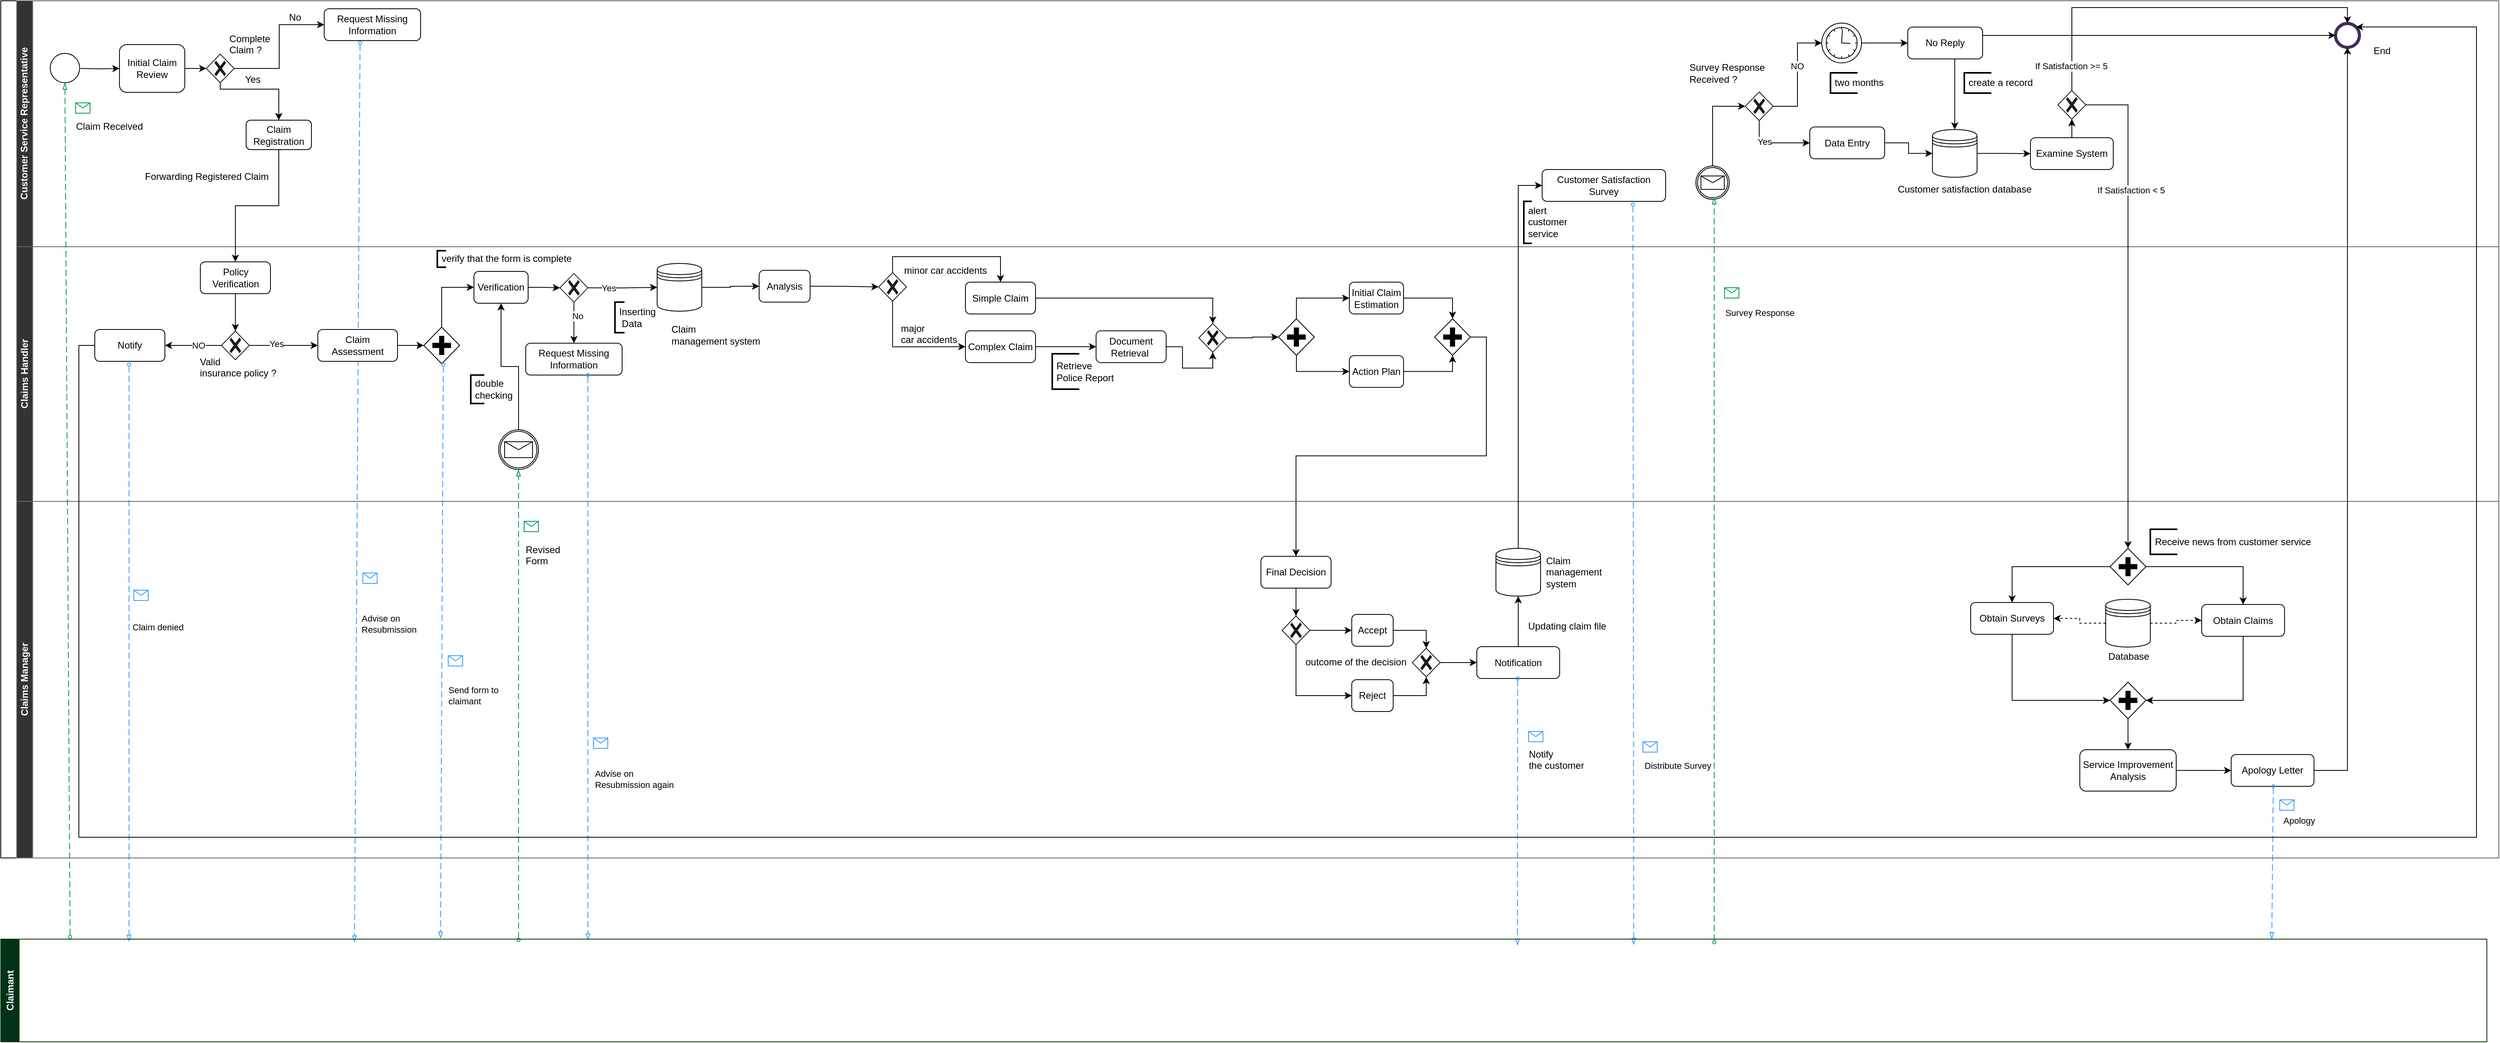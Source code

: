<mxfile version="21.7.5" type="device">
  <diagram name="Page-1" id="2a216829-ef6e-dabb-86c1-c78162f3ba2b">
    <mxGraphModel dx="3613" dy="1780" grid="0" gridSize="10" guides="1" tooltips="1" connect="1" arrows="1" fold="1" page="0" pageScale="1" pageWidth="850" pageHeight="1100" background="none" math="0" shadow="0">
      <root>
        <mxCell id="0" />
        <mxCell id="1" parent="0" />
        <mxCell id="LPxGVxeTQhLOp0PXIlgW-5" value="&lt;font style=&quot;font-weight: normal;&quot; color=&quot;#ffffff&quot;&gt;Car Insurance Firm&lt;/font&gt;" style="swimlane;html=1;childLayout=stackLayout;resizeParent=1;resizeParentMax=0;horizontal=0;startSize=20;horizontalStack=0;whiteSpace=wrap;" parent="1" vertex="1">
          <mxGeometry x="100" y="390" width="3136" height="1077" as="geometry" />
        </mxCell>
        <mxCell id="LPxGVxeTQhLOp0PXIlgW-6" value="&lt;font color=&quot;#ffffff&quot;&gt;Customer Service Representative&lt;/font&gt;" style="swimlane;html=1;startSize=20;horizontal=0;strokeColor=#666666;fillColor=#333333;" parent="LPxGVxeTQhLOp0PXIlgW-5" vertex="1">
          <mxGeometry x="20" width="3116" height="309" as="geometry">
            <mxRectangle x="20" width="820" height="26" as="alternateBounds" />
          </mxGeometry>
        </mxCell>
        <mxCell id="yOPLFky1Aa3Iu0xj6mVX-14" style="edgeStyle=orthogonalEdgeStyle;rounded=0;orthogonalLoop=1;jettySize=auto;html=1;entryX=0;entryY=0.5;entryDx=0;entryDy=0;" parent="LPxGVxeTQhLOp0PXIlgW-6" source="yOPLFky1Aa3Iu0xj6mVX-16" target="yOPLFky1Aa3Iu0xj6mVX-7" edge="1">
          <mxGeometry relative="1" as="geometry">
            <mxPoint x="308.059" y="85" as="targetPoint" />
          </mxGeometry>
        </mxCell>
        <mxCell id="LPxGVxeTQhLOp0PXIlgW-19" value="Initial Claim Review" style="rounded=1;whiteSpace=wrap;html=1;" parent="LPxGVxeTQhLOp0PXIlgW-6" vertex="1">
          <mxGeometry x="129" y="55" width="82" height="60" as="geometry" />
        </mxCell>
        <mxCell id="RKBBGVfCcGq5sLE_TPHQ-1" value="Claim Received" style="text;html=1;align=center;verticalAlign=middle;resizable=0;points=[];autosize=1;strokeColor=none;fillColor=none;" parent="LPxGVxeTQhLOp0PXIlgW-6" vertex="1">
          <mxGeometry x="65" y="145" width="102" height="26" as="geometry" />
        </mxCell>
        <mxCell id="yOPLFky1Aa3Iu0xj6mVX-7" value="Request Missing Information" style="rounded=1;whiteSpace=wrap;html=1;" parent="LPxGVxeTQhLOp0PXIlgW-6" vertex="1">
          <mxGeometry x="386" y="10" width="121" height="40" as="geometry" />
        </mxCell>
        <mxCell id="yOPLFky1Aa3Iu0xj6mVX-22" style="edgeStyle=orthogonalEdgeStyle;rounded=0;orthogonalLoop=1;jettySize=auto;html=1;exitX=0.5;exitY=1;exitDx=0;exitDy=0;exitPerimeter=0;entryX=0.5;entryY=0;entryDx=0;entryDy=0;" parent="LPxGVxeTQhLOp0PXIlgW-6" source="yOPLFky1Aa3Iu0xj6mVX-16" target="yOPLFky1Aa3Iu0xj6mVX-21" edge="1">
          <mxGeometry relative="1" as="geometry">
            <Array as="points">
              <mxPoint x="256" y="111" />
              <mxPoint x="329" y="111" />
            </Array>
          </mxGeometry>
        </mxCell>
        <mxCell id="yOPLFky1Aa3Iu0xj6mVX-21" value="Claim Registration" style="rounded=1;whiteSpace=wrap;html=1;" parent="LPxGVxeTQhLOp0PXIlgW-6" vertex="1">
          <mxGeometry x="288" y="150" width="82" height="37" as="geometry" />
        </mxCell>
        <mxCell id="yOPLFky1Aa3Iu0xj6mVX-26" value="&lt;span style=&quot;color: rgb(0, 0, 0); font-family: Helvetica; font-size: 12px; font-style: normal; font-variant-ligatures: normal; font-variant-caps: normal; font-weight: 400; letter-spacing: normal; orphans: 2; text-align: center; text-indent: 0px; text-transform: none; widows: 2; word-spacing: 0px; -webkit-text-stroke-width: 0px; background-color: rgb(255, 255, 255); text-decoration-thickness: initial; text-decoration-style: initial; text-decoration-color: initial; float: none; display: inline !important;&quot;&gt;Complete Claim ?&amp;nbsp;&lt;/span&gt;" style="text;whiteSpace=wrap;html=1;" parent="LPxGVxeTQhLOp0PXIlgW-6" vertex="1">
          <mxGeometry x="265" y="34" width="77" height="36" as="geometry" />
        </mxCell>
        <mxCell id="sQN0MnYuChQPOyo5T5rO-1" value="" style="edgeStyle=orthogonalEdgeStyle;rounded=0;orthogonalLoop=1;jettySize=auto;html=1;" parent="LPxGVxeTQhLOp0PXIlgW-6" source="LPxGVxeTQhLOp0PXIlgW-19" target="yOPLFky1Aa3Iu0xj6mVX-16" edge="1">
          <mxGeometry relative="1" as="geometry">
            <mxPoint x="428.059" y="475" as="targetPoint" />
            <mxPoint x="331" y="475" as="sourcePoint" />
          </mxGeometry>
        </mxCell>
        <mxCell id="yOPLFky1Aa3Iu0xj6mVX-16" value="" style="points=[[0.25,0.25,0],[0.5,0,0],[0.75,0.25,0],[1,0.5,0],[0.75,0.75,0],[0.5,1,0],[0.25,0.75,0],[0,0.5,0]];shape=mxgraph.bpmn.gateway2;html=1;verticalLabelPosition=bottom;labelBackgroundColor=#ffffff;verticalAlign=top;align=center;perimeter=rhombusPerimeter;outlineConnect=0;outline=none;symbol=none;gwType=exclusive;strokeColor=#1A1A1A;" parent="LPxGVxeTQhLOp0PXIlgW-6" vertex="1">
          <mxGeometry x="238" y="67" width="35" height="36" as="geometry" />
        </mxCell>
        <mxCell id="yOPLFky1Aa3Iu0xj6mVX-25" value="Forwarding Registered Claim" style="text;html=1;align=left;verticalAlign=middle;resizable=0;points=[];autosize=1;strokeColor=none;fillColor=none;" parent="LPxGVxeTQhLOp0PXIlgW-6" vertex="1">
          <mxGeometry x="159" y="207.5" width="173" height="26" as="geometry" />
        </mxCell>
        <mxCell id="sQN0MnYuChQPOyo5T5rO-14" value="No" style="text;html=1;align=center;verticalAlign=middle;resizable=0;points=[];autosize=1;strokeColor=none;fillColor=none;" parent="LPxGVxeTQhLOp0PXIlgW-6" vertex="1">
          <mxGeometry x="332" y="8" width="33" height="26" as="geometry" />
        </mxCell>
        <mxCell id="sQN0MnYuChQPOyo5T5rO-15" value="Yes" style="text;html=1;align=center;verticalAlign=middle;resizable=0;points=[];autosize=1;strokeColor=none;fillColor=none;" parent="LPxGVxeTQhLOp0PXIlgW-6" vertex="1">
          <mxGeometry x="277" y="86" width="38" height="26" as="geometry" />
        </mxCell>
        <mxCell id="sQN0MnYuChQPOyo5T5rO-169" style="edgeStyle=orthogonalEdgeStyle;rounded=0;orthogonalLoop=1;jettySize=auto;html=1;exitX=1;exitY=0.5;exitDx=0;exitDy=0;exitPerimeter=0;entryX=0;entryY=0.5;entryDx=0;entryDy=0;" parent="LPxGVxeTQhLOp0PXIlgW-6" target="LPxGVxeTQhLOp0PXIlgW-19" edge="1">
          <mxGeometry relative="1" as="geometry">
            <mxPoint x="80.0" y="85" as="sourcePoint" />
          </mxGeometry>
        </mxCell>
        <mxCell id="yOPLFky1Aa3Iu0xj6mVX-169" value="Customer Satisfaction Survey" style="rounded=1;whiteSpace=wrap;html=1;" parent="LPxGVxeTQhLOp0PXIlgW-6" vertex="1">
          <mxGeometry x="1915" y="212.0" width="155" height="40" as="geometry" />
        </mxCell>
        <mxCell id="9GS_771VJvMA97fKusHx-36" value="" style="points=[[0.145,0.145,0],[0.5,0,0],[0.855,0.145,0],[1,0.5,0],[0.855,0.855,0],[0.5,1,0],[0.145,0.855,0],[0,0.5,0]];shape=mxgraph.bpmn.event;html=1;verticalLabelPosition=bottom;labelBackgroundColor=#ffffff;verticalAlign=top;align=center;perimeter=ellipsePerimeter;outlineConnect=0;aspect=fixed;outline=standard;symbol=general;" parent="LPxGVxeTQhLOp0PXIlgW-6" vertex="1">
          <mxGeometry x="42" y="66" width="37" height="37" as="geometry" />
        </mxCell>
        <mxCell id="9GS_771VJvMA97fKusHx-43" style="edgeStyle=orthogonalEdgeStyle;rounded=0;orthogonalLoop=1;jettySize=auto;html=1;exitX=0.5;exitY=0;exitDx=0;exitDy=0;exitPerimeter=0;entryX=0;entryY=0.5;entryDx=0;entryDy=0;entryPerimeter=0;" parent="LPxGVxeTQhLOp0PXIlgW-6" source="9GS_771VJvMA97fKusHx-35" target="9GS_771VJvMA97fKusHx-42" edge="1">
          <mxGeometry relative="1" as="geometry" />
        </mxCell>
        <mxCell id="9GS_771VJvMA97fKusHx-35" value="" style="points=[[0.145,0.145,0],[0.5,0,0],[0.855,0.145,0],[1,0.5,0],[0.855,0.855,0],[0.5,1,0],[0.145,0.855,0],[0,0.5,0]];shape=mxgraph.bpmn.event;html=1;verticalLabelPosition=bottom;labelBackgroundColor=#ffffff;verticalAlign=top;align=center;perimeter=ellipsePerimeter;outlineConnect=0;aspect=fixed;outline=catching;symbol=message;" parent="LPxGVxeTQhLOp0PXIlgW-6" vertex="1">
          <mxGeometry x="2108" y="207.5" width="42" height="42" as="geometry" />
        </mxCell>
        <mxCell id="9GS_771VJvMA97fKusHx-44" style="edgeStyle=orthogonalEdgeStyle;rounded=0;orthogonalLoop=1;jettySize=auto;html=1;entryX=0;entryY=0.5;entryDx=0;entryDy=0;entryPerimeter=0;" parent="LPxGVxeTQhLOp0PXIlgW-6" source="9GS_771VJvMA97fKusHx-42" target="9GS_771VJvMA97fKusHx-96" edge="1">
          <mxGeometry relative="1" as="geometry">
            <mxPoint x="2251" y="55.5" as="targetPoint" />
          </mxGeometry>
        </mxCell>
        <mxCell id="9GS_771VJvMA97fKusHx-78" value="NO" style="edgeLabel;html=1;align=center;verticalAlign=middle;resizable=0;points=[];" parent="9GS_771VJvMA97fKusHx-44" vertex="1" connectable="0">
          <mxGeometry x="0.147" y="1" relative="1" as="geometry">
            <mxPoint y="-1" as="offset" />
          </mxGeometry>
        </mxCell>
        <mxCell id="9GS_771VJvMA97fKusHx-47" style="edgeStyle=orthogonalEdgeStyle;rounded=0;orthogonalLoop=1;jettySize=auto;html=1;exitX=0.5;exitY=1;exitDx=0;exitDy=0;exitPerimeter=0;entryX=0;entryY=0.5;entryDx=0;entryDy=0;" parent="LPxGVxeTQhLOp0PXIlgW-6" source="9GS_771VJvMA97fKusHx-42" target="9GS_771VJvMA97fKusHx-45" edge="1">
          <mxGeometry relative="1" as="geometry" />
        </mxCell>
        <mxCell id="9GS_771VJvMA97fKusHx-79" value="Yes" style="edgeLabel;html=1;align=center;verticalAlign=middle;resizable=0;points=[];" parent="9GS_771VJvMA97fKusHx-47" vertex="1" connectable="0">
          <mxGeometry x="-0.232" y="2" relative="1" as="geometry">
            <mxPoint x="-1" as="offset" />
          </mxGeometry>
        </mxCell>
        <mxCell id="9GS_771VJvMA97fKusHx-42" value="" style="points=[[0.25,0.25,0],[0.5,0,0],[0.75,0.25,0],[1,0.5,0],[0.75,0.75,0],[0.5,1,0],[0.25,0.75,0],[0,0.5,0]];shape=mxgraph.bpmn.gateway2;html=1;verticalLabelPosition=bottom;labelBackgroundColor=#ffffff;verticalAlign=top;align=center;perimeter=rhombusPerimeter;outlineConnect=0;outline=none;symbol=none;gwType=exclusive;strokeColor=#1A1A1A;" parent="LPxGVxeTQhLOp0PXIlgW-6" vertex="1">
          <mxGeometry x="2170" y="114.5" width="35" height="36" as="geometry" />
        </mxCell>
        <mxCell id="9GS_771VJvMA97fKusHx-117" style="edgeStyle=orthogonalEdgeStyle;rounded=0;orthogonalLoop=1;jettySize=auto;html=1;exitX=1;exitY=0.5;exitDx=0;exitDy=0;entryX=0;entryY=0.5;entryDx=0;entryDy=0;" parent="LPxGVxeTQhLOp0PXIlgW-6" source="9GS_771VJvMA97fKusHx-45" target="9GS_771VJvMA97fKusHx-1" edge="1">
          <mxGeometry relative="1" as="geometry" />
        </mxCell>
        <mxCell id="9GS_771VJvMA97fKusHx-45" value="Data Entry" style="rounded=1;whiteSpace=wrap;html=1;" parent="LPxGVxeTQhLOp0PXIlgW-6" vertex="1">
          <mxGeometry x="2251" y="158.5" width="94" height="40" as="geometry" />
        </mxCell>
        <mxCell id="DUoIwFkBhaCx9VGl62EZ-48" style="edgeStyle=orthogonalEdgeStyle;rounded=0;orthogonalLoop=1;jettySize=auto;html=1;exitX=0.5;exitY=0;exitDx=0;exitDy=0;exitPerimeter=0;entryX=0.5;entryY=0;entryDx=0;entryDy=0;" edge="1" parent="LPxGVxeTQhLOp0PXIlgW-6" source="yOPLFky1Aa3Iu0xj6mVX-181" target="LPxGVxeTQhLOp0PXIlgW-10">
          <mxGeometry relative="1" as="geometry" />
        </mxCell>
        <mxCell id="DUoIwFkBhaCx9VGl62EZ-49" value="If Satisfaction &amp;gt;= 5" style="edgeLabel;html=1;align=center;verticalAlign=middle;resizable=0;points=[];" vertex="1" connectable="0" parent="DUoIwFkBhaCx9VGl62EZ-48">
          <mxGeometry x="-0.866" y="1" relative="1" as="geometry">
            <mxPoint as="offset" />
          </mxGeometry>
        </mxCell>
        <mxCell id="yOPLFky1Aa3Iu0xj6mVX-181" value="" style="points=[[0.25,0.25,0],[0.5,0,0],[0.75,0.25,0],[1,0.5,0],[0.75,0.75,0],[0.5,1,0],[0.25,0.75,0],[0,0.5,0]];shape=mxgraph.bpmn.gateway2;html=1;verticalLabelPosition=bottom;labelBackgroundColor=#ffffff;verticalAlign=top;align=center;perimeter=rhombusPerimeter;outlineConnect=0;outline=none;symbol=none;gwType=exclusive;strokeColor=#1A1A1A;" parent="LPxGVxeTQhLOp0PXIlgW-6" vertex="1">
          <mxGeometry x="2562.5" y="112.75" width="35" height="36" as="geometry" />
        </mxCell>
        <mxCell id="9GS_771VJvMA97fKusHx-54" style="edgeStyle=orthogonalEdgeStyle;rounded=0;orthogonalLoop=1;jettySize=auto;html=1;" parent="LPxGVxeTQhLOp0PXIlgW-6" source="9GS_771VJvMA97fKusHx-1" target="yOPLFky1Aa3Iu0xj6mVX-237" edge="1">
          <mxGeometry relative="1" as="geometry" />
        </mxCell>
        <mxCell id="9GS_771VJvMA97fKusHx-1" value="" style="shape=datastore;whiteSpace=wrap;html=1;" parent="LPxGVxeTQhLOp0PXIlgW-6" vertex="1">
          <mxGeometry x="2405" y="161.75" width="56" height="60" as="geometry" />
        </mxCell>
        <mxCell id="9GS_771VJvMA97fKusHx-48" value="Customer satisfaction database" style="text;html=1;align=center;verticalAlign=middle;resizable=0;points=[];autosize=1;strokeColor=none;fillColor=none;" parent="LPxGVxeTQhLOp0PXIlgW-6" vertex="1">
          <mxGeometry x="2352" y="223.5" width="186" height="26" as="geometry" />
        </mxCell>
        <mxCell id="LPxGVxeTQhLOp0PXIlgW-10" value="" style="ellipse;whiteSpace=wrap;html=1;aspect=fixed;strokeWidth=4;strokeColor=#432D57;fillColor=none;fontColor=#ffffff;" parent="LPxGVxeTQhLOp0PXIlgW-6" vertex="1">
          <mxGeometry x="2911" y="28.5" width="30" height="30" as="geometry" />
        </mxCell>
        <mxCell id="9GS_771VJvMA97fKusHx-56" style="edgeStyle=orthogonalEdgeStyle;rounded=0;orthogonalLoop=1;jettySize=auto;html=1;exitX=0.5;exitY=0;exitDx=0;exitDy=0;" parent="LPxGVxeTQhLOp0PXIlgW-6" source="yOPLFky1Aa3Iu0xj6mVX-237" target="yOPLFky1Aa3Iu0xj6mVX-181" edge="1">
          <mxGeometry relative="1" as="geometry" />
        </mxCell>
        <mxCell id="yOPLFky1Aa3Iu0xj6mVX-237" value="Examine System" style="rounded=1;whiteSpace=wrap;html=1;" parent="LPxGVxeTQhLOp0PXIlgW-6" vertex="1">
          <mxGeometry x="2528" y="172" width="104" height="40" as="geometry" />
        </mxCell>
        <mxCell id="9GS_771VJvMA97fKusHx-80" value="Survey Response &lt;br&gt;Received ?" style="text;html=1;align=left;verticalAlign=middle;resizable=0;points=[];autosize=1;strokeColor=none;fillColor=none;" parent="LPxGVxeTQhLOp0PXIlgW-6" vertex="1">
          <mxGeometry x="2098" y="70.5" width="113" height="41" as="geometry" />
        </mxCell>
        <mxCell id="9GS_771VJvMA97fKusHx-120" style="edgeStyle=orthogonalEdgeStyle;rounded=0;orthogonalLoop=1;jettySize=auto;html=1;exitX=1;exitY=0.5;exitDx=0;exitDy=0;exitPerimeter=0;entryX=0;entryY=0.5;entryDx=0;entryDy=0;" parent="LPxGVxeTQhLOp0PXIlgW-6" source="9GS_771VJvMA97fKusHx-96" target="9GS_771VJvMA97fKusHx-119" edge="1">
          <mxGeometry relative="1" as="geometry" />
        </mxCell>
        <mxCell id="9GS_771VJvMA97fKusHx-96" value="" style="points=[[0.145,0.145,0],[0.5,0,0],[0.855,0.145,0],[1,0.5,0],[0.855,0.855,0],[0.5,1,0],[0.145,0.855,0],[0,0.5,0]];shape=mxgraph.bpmn.event;html=1;verticalLabelPosition=bottom;labelBackgroundColor=#ffffff;verticalAlign=top;align=center;perimeter=ellipsePerimeter;outlineConnect=0;aspect=fixed;outline=standard;symbol=timer;" parent="LPxGVxeTQhLOp0PXIlgW-6" vertex="1">
          <mxGeometry x="2266" y="28" width="50" height="50" as="geometry" />
        </mxCell>
        <mxCell id="9GS_771VJvMA97fKusHx-97" value="&amp;nbsp;two months" style="strokeWidth=2;html=1;shape=mxgraph.flowchart.annotation_1;align=left;pointerEvents=1;" parent="LPxGVxeTQhLOp0PXIlgW-6" vertex="1">
          <mxGeometry x="2277" y="90.5" width="34" height="25.5" as="geometry" />
        </mxCell>
        <mxCell id="9GS_771VJvMA97fKusHx-100" value="End" style="text;html=1;align=center;verticalAlign=middle;resizable=0;points=[];autosize=1;strokeColor=none;fillColor=none;" parent="LPxGVxeTQhLOp0PXIlgW-6" vertex="1">
          <mxGeometry x="2949" y="50" width="39" height="26" as="geometry" />
        </mxCell>
        <mxCell id="9GS_771VJvMA97fKusHx-103" value="" style="shape=message;html=1;outlineConnect=0;labelPosition=left;verticalLabelPosition=middle;align=right;verticalAlign=middle;spacingRight=5;labelBackgroundColor=#ffffff;fillColor=none;fontColor=#ffffff;strokeColor=#00994D;" parent="LPxGVxeTQhLOp0PXIlgW-6" vertex="1">
          <mxGeometry x="73.999" y="128.247" width="18" height="13" as="geometry" />
        </mxCell>
        <mxCell id="9GS_771VJvMA97fKusHx-122" style="edgeStyle=orthogonalEdgeStyle;rounded=0;orthogonalLoop=1;jettySize=auto;html=1;exitX=1;exitY=0.5;exitDx=0;exitDy=0;entryX=0;entryY=0.5;entryDx=0;entryDy=0;" parent="LPxGVxeTQhLOp0PXIlgW-6" source="9GS_771VJvMA97fKusHx-119" target="LPxGVxeTQhLOp0PXIlgW-10" edge="1">
          <mxGeometry relative="1" as="geometry">
            <Array as="points">
              <mxPoint x="2468" y="43.5" />
            </Array>
          </mxGeometry>
        </mxCell>
        <mxCell id="9GS_771VJvMA97fKusHx-123" style="edgeStyle=orthogonalEdgeStyle;rounded=0;orthogonalLoop=1;jettySize=auto;html=1;exitX=0.5;exitY=1;exitDx=0;exitDy=0;entryX=0.5;entryY=0;entryDx=0;entryDy=0;" parent="LPxGVxeTQhLOp0PXIlgW-6" source="9GS_771VJvMA97fKusHx-119" target="9GS_771VJvMA97fKusHx-1" edge="1">
          <mxGeometry relative="1" as="geometry">
            <Array as="points">
              <mxPoint x="2433" y="73.5" />
            </Array>
          </mxGeometry>
        </mxCell>
        <mxCell id="9GS_771VJvMA97fKusHx-119" value="No Reply" style="rounded=1;whiteSpace=wrap;html=1;" parent="LPxGVxeTQhLOp0PXIlgW-6" vertex="1">
          <mxGeometry x="2374" y="33" width="94" height="40" as="geometry" />
        </mxCell>
        <mxCell id="9GS_771VJvMA97fKusHx-124" value="&amp;nbsp;create a record" style="strokeWidth=2;html=1;shape=mxgraph.flowchart.annotation_1;align=left;pointerEvents=1;" parent="LPxGVxeTQhLOp0PXIlgW-6" vertex="1">
          <mxGeometry x="2445" y="90.5" width="34" height="25.5" as="geometry" />
        </mxCell>
        <mxCell id="yOPLFky1Aa3Iu0xj6mVX-171" value="" style="endArrow=blockThin;html=1;labelPosition=left;verticalLabelPosition=middle;align=right;verticalAlign=middle;dashed=1;dashPattern=8 4;endFill=0;startArrow=oval;startFill=0;endSize=6;startSize=4;rounded=0;fillColor=#a20025;strokeColor=#3399FF;exitX=0.5;exitY=1;exitDx=0;exitDy=0;" parent="LPxGVxeTQhLOp0PXIlgW-6" edge="1">
          <mxGeometry relative="1" as="geometry">
            <mxPoint x="2029" y="256.0" as="sourcePoint" />
            <mxPoint x="2030" y="1186" as="targetPoint" />
          </mxGeometry>
        </mxCell>
        <mxCell id="yOPLFky1Aa3Iu0xj6mVX-172" value="" style="shape=message;html=1;outlineConnect=0;labelPosition=left;verticalLabelPosition=middle;align=right;verticalAlign=middle;spacingRight=5;labelBackgroundColor=#ffffff;fillColor=none;fontColor=#ffffff;strokeColor=#3399FF;" parent="yOPLFky1Aa3Iu0xj6mVX-171" vertex="1">
          <mxGeometry width="18" height="13" relative="1" as="geometry">
            <mxPoint x="12" y="210" as="offset" />
          </mxGeometry>
        </mxCell>
        <mxCell id="yOPLFky1Aa3Iu0xj6mVX-173" value="Distribute Survey" style="edgeLabel;html=1;align=center;verticalAlign=middle;resizable=0;points=[];" parent="yOPLFky1Aa3Iu0xj6mVX-171" vertex="1" connectable="0">
          <mxGeometry x="0.246" y="2" relative="1" as="geometry">
            <mxPoint x="53" y="125" as="offset" />
          </mxGeometry>
        </mxCell>
        <mxCell id="sQN0MnYuChQPOyo5T5rO-275" value="&amp;nbsp;alert&lt;br style=&quot;border-color: var(--border-color);&quot;&gt;&lt;span style=&quot;&quot;&gt;&amp;nbsp;customer &lt;br&gt;&amp;nbsp;service&lt;/span&gt;" style="strokeWidth=2;html=1;shape=mxgraph.flowchart.annotation_1;align=left;pointerEvents=1;fillColor=#FFFFFF;" parent="LPxGVxeTQhLOp0PXIlgW-6" vertex="1">
          <mxGeometry x="1892" y="252" width="10" height="52.75" as="geometry" />
        </mxCell>
        <mxCell id="sQN0MnYuChQPOyo5T5rO-262" style="edgeStyle=orthogonalEdgeStyle;rounded=0;orthogonalLoop=1;jettySize=auto;html=1;exitX=1;exitY=0.5;exitDx=0;exitDy=0;exitPerimeter=0;" parent="LPxGVxeTQhLOp0PXIlgW-5" source="yOPLFky1Aa3Iu0xj6mVX-124" target="yOPLFky1Aa3Iu0xj6mVX-129" edge="1">
          <mxGeometry relative="1" as="geometry" />
        </mxCell>
        <mxCell id="9GS_771VJvMA97fKusHx-77" style="edgeStyle=orthogonalEdgeStyle;rounded=0;orthogonalLoop=1;jettySize=auto;html=1;exitX=1;exitY=0.5;exitDx=0;exitDy=0;" parent="LPxGVxeTQhLOp0PXIlgW-5" source="yOPLFky1Aa3Iu0xj6mVX-235" target="LPxGVxeTQhLOp0PXIlgW-10" edge="1">
          <mxGeometry relative="1" as="geometry" />
        </mxCell>
        <mxCell id="LPxGVxeTQhLOp0PXIlgW-7" value="&lt;font color=&quot;#ffffff&quot;&gt;Claims Handler&lt;/font&gt;" style="swimlane;html=1;startSize=20;horizontal=0;strokeColor=#666666;fillColor=#333333;" parent="LPxGVxeTQhLOp0PXIlgW-5" vertex="1">
          <mxGeometry x="20" y="309" width="3116" height="320" as="geometry" />
        </mxCell>
        <mxCell id="yOPLFky1Aa3Iu0xj6mVX-9" value="" style="endArrow=blockThin;html=1;labelPosition=left;verticalLabelPosition=middle;align=right;verticalAlign=middle;dashed=1;dashPattern=8 4;endFill=0;startArrow=oval;startFill=0;endSize=6;startSize=4;rounded=0;fillColor=#a20025;strokeColor=#3399FF;strokeWidth=1;" parent="LPxGVxeTQhLOp0PXIlgW-7" edge="1">
          <mxGeometry relative="1" as="geometry">
            <mxPoint x="431" y="-256" as="sourcePoint" />
            <mxPoint x="424" y="874" as="targetPoint" />
          </mxGeometry>
        </mxCell>
        <mxCell id="yOPLFky1Aa3Iu0xj6mVX-10" value="" style="shape=message;html=1;outlineConnect=0;labelPosition=left;verticalLabelPosition=middle;align=right;verticalAlign=middle;spacingRight=5;labelBackgroundColor=#ffffff;fillColor=none;fontColor=#ffffff;strokeColor=#3399FF;" parent="yOPLFky1Aa3Iu0xj6mVX-9" vertex="1">
          <mxGeometry width="18" height="13" relative="1" as="geometry">
            <mxPoint x="7" y="101" as="offset" />
          </mxGeometry>
        </mxCell>
        <mxCell id="yOPLFky1Aa3Iu0xj6mVX-11" value="&lt;font style=&quot;font-size: 11px;&quot;&gt;Advise on &lt;br&gt;Resubmission&lt;/font&gt;" style="edgeLabel;html=1;align=left;verticalAlign=middle;resizable=0;points=[];" parent="yOPLFky1Aa3Iu0xj6mVX-9" vertex="1" connectable="0">
          <mxGeometry x="0.246" y="2" relative="1" as="geometry">
            <mxPoint x="2" y="26" as="offset" />
          </mxGeometry>
        </mxCell>
        <mxCell id="sQN0MnYuChQPOyo5T5rO-5" style="edgeStyle=orthogonalEdgeStyle;rounded=0;orthogonalLoop=1;jettySize=auto;html=1;" parent="LPxGVxeTQhLOp0PXIlgW-7" source="yOPLFky1Aa3Iu0xj6mVX-24" target="yOPLFky1Aa3Iu0xj6mVX-27" edge="1">
          <mxGeometry relative="1" as="geometry" />
        </mxCell>
        <mxCell id="yOPLFky1Aa3Iu0xj6mVX-24" value="Policy Verification" style="rounded=1;whiteSpace=wrap;html=1;" parent="LPxGVxeTQhLOp0PXIlgW-7" vertex="1">
          <mxGeometry x="230.5" y="19" width="88" height="40" as="geometry" />
        </mxCell>
        <mxCell id="sQN0MnYuChQPOyo5T5rO-7" style="edgeStyle=orthogonalEdgeStyle;rounded=0;orthogonalLoop=1;jettySize=auto;html=1;exitX=0;exitY=0.5;exitDx=0;exitDy=0;exitPerimeter=0;entryX=1;entryY=0.5;entryDx=0;entryDy=0;" parent="LPxGVxeTQhLOp0PXIlgW-7" source="yOPLFky1Aa3Iu0xj6mVX-27" target="yOPLFky1Aa3Iu0xj6mVX-45" edge="1">
          <mxGeometry relative="1" as="geometry">
            <mxPoint x="225.667" y="124.167" as="targetPoint" />
          </mxGeometry>
        </mxCell>
        <mxCell id="9GS_771VJvMA97fKusHx-104" value="NO" style="edgeLabel;html=1;align=center;verticalAlign=middle;resizable=0;points=[];" parent="sQN0MnYuChQPOyo5T5rO-7" vertex="1" connectable="0">
          <mxGeometry x="0.067" y="1" relative="1" as="geometry">
            <mxPoint x="9" y="-1" as="offset" />
          </mxGeometry>
        </mxCell>
        <mxCell id="sQN0MnYuChQPOyo5T5rO-8" style="edgeStyle=orthogonalEdgeStyle;rounded=0;orthogonalLoop=1;jettySize=auto;html=1;entryX=0;entryY=0.5;entryDx=0;entryDy=0;" parent="LPxGVxeTQhLOp0PXIlgW-7" source="yOPLFky1Aa3Iu0xj6mVX-27" target="yOPLFky1Aa3Iu0xj6mVX-57" edge="1">
          <mxGeometry relative="1" as="geometry" />
        </mxCell>
        <mxCell id="9GS_771VJvMA97fKusHx-105" value="Yes" style="edgeLabel;html=1;align=center;verticalAlign=middle;resizable=0;points=[];" parent="sQN0MnYuChQPOyo5T5rO-8" vertex="1" connectable="0">
          <mxGeometry x="-0.205" y="2" relative="1" as="geometry">
            <mxPoint as="offset" />
          </mxGeometry>
        </mxCell>
        <mxCell id="yOPLFky1Aa3Iu0xj6mVX-27" value="" style="points=[[0.25,0.25,0],[0.5,0,0],[0.75,0.25,0],[1,0.5,0],[0.75,0.75,0],[0.5,1,0],[0.25,0.75,0],[0,0.5,0]];shape=mxgraph.bpmn.gateway2;html=1;verticalLabelPosition=bottom;labelBackgroundColor=#ffffff;verticalAlign=top;align=center;perimeter=rhombusPerimeter;outlineConnect=0;outline=none;symbol=none;gwType=exclusive;strokeColor=#1A1A1A;" parent="LPxGVxeTQhLOp0PXIlgW-7" vertex="1">
          <mxGeometry x="257" y="106" width="35" height="36" as="geometry" />
        </mxCell>
        <mxCell id="yOPLFky1Aa3Iu0xj6mVX-50" value="Valid &lt;br&gt;insurance policy ?" style="text;whiteSpace=wrap;html=1;" parent="LPxGVxeTQhLOp0PXIlgW-7" vertex="1">
          <mxGeometry x="228" y="131" width="140" height="51" as="geometry" />
        </mxCell>
        <mxCell id="sQN0MnYuChQPOyo5T5rO-25" style="edgeStyle=orthogonalEdgeStyle;rounded=0;orthogonalLoop=1;jettySize=auto;html=1;entryX=0;entryY=0.5;entryDx=0;entryDy=0;entryPerimeter=0;" parent="LPxGVxeTQhLOp0PXIlgW-7" source="yOPLFky1Aa3Iu0xj6mVX-57" target="sQN0MnYuChQPOyo5T5rO-24" edge="1">
          <mxGeometry relative="1" as="geometry" />
        </mxCell>
        <mxCell id="yOPLFky1Aa3Iu0xj6mVX-57" value="Claim Assessment" style="rounded=1;whiteSpace=wrap;html=1;" parent="LPxGVxeTQhLOp0PXIlgW-7" vertex="1">
          <mxGeometry x="378" y="104" width="100" height="40" as="geometry" />
        </mxCell>
        <mxCell id="yOPLFky1Aa3Iu0xj6mVX-45" value="Notify" style="rounded=1;whiteSpace=wrap;html=1;" parent="LPxGVxeTQhLOp0PXIlgW-7" vertex="1">
          <mxGeometry x="98" y="104" width="88" height="40" as="geometry" />
        </mxCell>
        <mxCell id="sQN0MnYuChQPOyo5T5rO-245" style="edgeStyle=orthogonalEdgeStyle;rounded=0;orthogonalLoop=1;jettySize=auto;html=1;exitX=1;exitY=0.5;exitDx=0;exitDy=0;" parent="LPxGVxeTQhLOp0PXIlgW-7" source="yOPLFky1Aa3Iu0xj6mVX-92" target="yOPLFky1Aa3Iu0xj6mVX-94" edge="1">
          <mxGeometry relative="1" as="geometry" />
        </mxCell>
        <mxCell id="yOPLFky1Aa3Iu0xj6mVX-92" value="Analysis" style="rounded=1;whiteSpace=wrap;html=1;" parent="LPxGVxeTQhLOp0PXIlgW-7" vertex="1">
          <mxGeometry x="932" y="29.68" width="64" height="40" as="geometry" />
        </mxCell>
        <mxCell id="sQN0MnYuChQPOyo5T5rO-246" style="edgeStyle=orthogonalEdgeStyle;rounded=0;orthogonalLoop=1;jettySize=auto;html=1;exitX=0.5;exitY=0;exitDx=0;exitDy=0;exitPerimeter=0;entryX=0.5;entryY=0;entryDx=0;entryDy=0;" parent="LPxGVxeTQhLOp0PXIlgW-7" source="yOPLFky1Aa3Iu0xj6mVX-94" target="yOPLFky1Aa3Iu0xj6mVX-98" edge="1">
          <mxGeometry relative="1" as="geometry" />
        </mxCell>
        <mxCell id="sQN0MnYuChQPOyo5T5rO-248" style="edgeStyle=orthogonalEdgeStyle;rounded=0;orthogonalLoop=1;jettySize=auto;html=1;exitX=0.5;exitY=1;exitDx=0;exitDy=0;exitPerimeter=0;entryX=0;entryY=0.5;entryDx=0;entryDy=0;" parent="LPxGVxeTQhLOp0PXIlgW-7" source="yOPLFky1Aa3Iu0xj6mVX-94" target="yOPLFky1Aa3Iu0xj6mVX-99" edge="1">
          <mxGeometry relative="1" as="geometry" />
        </mxCell>
        <mxCell id="yOPLFky1Aa3Iu0xj6mVX-94" value="" style="points=[[0.25,0.25,0],[0.5,0,0],[0.75,0.25,0],[1,0.5,0],[0.75,0.75,0],[0.5,1,0],[0.25,0.75,0],[0,0.5,0]];shape=mxgraph.bpmn.gateway2;html=1;verticalLabelPosition=bottom;labelBackgroundColor=#ffffff;verticalAlign=top;align=center;perimeter=rhombusPerimeter;outlineConnect=0;outline=none;symbol=none;gwType=exclusive;strokeColor=#1A1A1A;" parent="LPxGVxeTQhLOp0PXIlgW-7" vertex="1">
          <mxGeometry x="1082" y="32.5" width="35" height="36" as="geometry" />
        </mxCell>
        <mxCell id="sQN0MnYuChQPOyo5T5rO-259" style="edgeStyle=orthogonalEdgeStyle;rounded=0;orthogonalLoop=1;jettySize=auto;html=1;exitX=1;exitY=0.5;exitDx=0;exitDy=0;entryX=0.5;entryY=0;entryDx=0;entryDy=0;entryPerimeter=0;" parent="LPxGVxeTQhLOp0PXIlgW-7" source="yOPLFky1Aa3Iu0xj6mVX-98" target="yOPLFky1Aa3Iu0xj6mVX-110" edge="1">
          <mxGeometry relative="1" as="geometry" />
        </mxCell>
        <mxCell id="yOPLFky1Aa3Iu0xj6mVX-98" value="Simple Claim" style="rounded=1;whiteSpace=wrap;html=1;" parent="LPxGVxeTQhLOp0PXIlgW-7" vertex="1">
          <mxGeometry x="1191" y="44.5" width="88" height="40" as="geometry" />
        </mxCell>
        <mxCell id="sQN0MnYuChQPOyo5T5rO-249" style="edgeStyle=orthogonalEdgeStyle;rounded=0;orthogonalLoop=1;jettySize=auto;html=1;entryX=0;entryY=0.5;entryDx=0;entryDy=0;" parent="LPxGVxeTQhLOp0PXIlgW-7" source="yOPLFky1Aa3Iu0xj6mVX-99" target="yOPLFky1Aa3Iu0xj6mVX-108" edge="1">
          <mxGeometry relative="1" as="geometry" />
        </mxCell>
        <mxCell id="yOPLFky1Aa3Iu0xj6mVX-99" value="Complex Claim" style="rounded=1;whiteSpace=wrap;html=1;" parent="LPxGVxeTQhLOp0PXIlgW-7" vertex="1">
          <mxGeometry x="1191" y="105.68" width="88" height="40" as="geometry" />
        </mxCell>
        <mxCell id="yOPLFky1Aa3Iu0xj6mVX-105" value="minor car accidents" style="text;whiteSpace=wrap;html=1;" parent="LPxGVxeTQhLOp0PXIlgW-7" vertex="1">
          <mxGeometry x="1112" y="15.5" width="132" height="36" as="geometry" />
        </mxCell>
        <mxCell id="yOPLFky1Aa3Iu0xj6mVX-106" value="major &lt;br&gt;car accidents" style="text;whiteSpace=wrap;html=1;" parent="LPxGVxeTQhLOp0PXIlgW-7" vertex="1">
          <mxGeometry x="1108" y="88.5" width="99" height="27" as="geometry" />
        </mxCell>
        <mxCell id="sQN0MnYuChQPOyo5T5rO-258" style="edgeStyle=orthogonalEdgeStyle;rounded=0;orthogonalLoop=1;jettySize=auto;html=1;exitX=1;exitY=0.5;exitDx=0;exitDy=0;entryX=0.5;entryY=1;entryDx=0;entryDy=0;entryPerimeter=0;" parent="LPxGVxeTQhLOp0PXIlgW-7" source="yOPLFky1Aa3Iu0xj6mVX-108" target="yOPLFky1Aa3Iu0xj6mVX-110" edge="1">
          <mxGeometry relative="1" as="geometry" />
        </mxCell>
        <mxCell id="yOPLFky1Aa3Iu0xj6mVX-108" value="Document Retrieval&amp;nbsp;" style="rounded=1;whiteSpace=wrap;html=1;" parent="LPxGVxeTQhLOp0PXIlgW-7" vertex="1">
          <mxGeometry x="1355" y="105.68" width="88" height="40" as="geometry" />
        </mxCell>
        <mxCell id="sQN0MnYuChQPOyo5T5rO-260" style="edgeStyle=orthogonalEdgeStyle;rounded=0;orthogonalLoop=1;jettySize=auto;html=1;exitX=1;exitY=0.5;exitDx=0;exitDy=0;exitPerimeter=0;entryX=0;entryY=0.5;entryDx=0;entryDy=0;entryPerimeter=0;" parent="LPxGVxeTQhLOp0PXIlgW-7" source="yOPLFky1Aa3Iu0xj6mVX-110" target="yOPLFky1Aa3Iu0xj6mVX-118" edge="1">
          <mxGeometry relative="1" as="geometry" />
        </mxCell>
        <mxCell id="yOPLFky1Aa3Iu0xj6mVX-110" value="" style="points=[[0.25,0.25,0],[0.5,0,0],[0.75,0.25,0],[1,0.5,0],[0.75,0.75,0],[0.5,1,0],[0.25,0.75,0],[0,0.5,0]];shape=mxgraph.bpmn.gateway2;html=1;verticalLabelPosition=bottom;labelBackgroundColor=#ffffff;verticalAlign=top;align=center;perimeter=rhombusPerimeter;outlineConnect=0;outline=none;symbol=none;gwType=exclusive;strokeColor=#1A1A1A;" parent="LPxGVxeTQhLOp0PXIlgW-7" vertex="1">
          <mxGeometry x="1484" y="96.5" width="35" height="36" as="geometry" />
        </mxCell>
        <mxCell id="yOPLFky1Aa3Iu0xj6mVX-125" style="edgeStyle=orthogonalEdgeStyle;rounded=0;orthogonalLoop=1;jettySize=auto;html=1;entryX=0.5;entryY=0;entryDx=0;entryDy=0;entryPerimeter=0;" parent="LPxGVxeTQhLOp0PXIlgW-7" source="yOPLFky1Aa3Iu0xj6mVX-114" target="yOPLFky1Aa3Iu0xj6mVX-124" edge="1">
          <mxGeometry relative="1" as="geometry" />
        </mxCell>
        <mxCell id="yOPLFky1Aa3Iu0xj6mVX-114" value="Initial Claim Estimation" style="rounded=1;whiteSpace=wrap;html=1;" parent="LPxGVxeTQhLOp0PXIlgW-7" vertex="1">
          <mxGeometry x="1673" y="44.5" width="68" height="40" as="geometry" />
        </mxCell>
        <mxCell id="yOPLFky1Aa3Iu0xj6mVX-126" style="edgeStyle=orthogonalEdgeStyle;rounded=0;orthogonalLoop=1;jettySize=auto;html=1;" parent="LPxGVxeTQhLOp0PXIlgW-7" source="yOPLFky1Aa3Iu0xj6mVX-116" target="yOPLFky1Aa3Iu0xj6mVX-124" edge="1">
          <mxGeometry relative="1" as="geometry" />
        </mxCell>
        <mxCell id="yOPLFky1Aa3Iu0xj6mVX-116" value="Action Plan" style="rounded=1;whiteSpace=wrap;html=1;" parent="LPxGVxeTQhLOp0PXIlgW-7" vertex="1">
          <mxGeometry x="1673" y="136.75" width="68" height="40" as="geometry" />
        </mxCell>
        <mxCell id="yOPLFky1Aa3Iu0xj6mVX-121" style="edgeStyle=orthogonalEdgeStyle;rounded=0;orthogonalLoop=1;jettySize=auto;html=1;exitX=0.5;exitY=0;exitDx=0;exitDy=0;exitPerimeter=0;entryX=0;entryY=0.5;entryDx=0;entryDy=0;" parent="LPxGVxeTQhLOp0PXIlgW-7" source="yOPLFky1Aa3Iu0xj6mVX-118" target="yOPLFky1Aa3Iu0xj6mVX-114" edge="1">
          <mxGeometry relative="1" as="geometry" />
        </mxCell>
        <mxCell id="sQN0MnYuChQPOyo5T5rO-261" style="edgeStyle=orthogonalEdgeStyle;rounded=0;orthogonalLoop=1;jettySize=auto;html=1;exitX=0.5;exitY=1;exitDx=0;exitDy=0;exitPerimeter=0;entryX=0;entryY=0.5;entryDx=0;entryDy=0;" parent="LPxGVxeTQhLOp0PXIlgW-7" source="yOPLFky1Aa3Iu0xj6mVX-118" target="yOPLFky1Aa3Iu0xj6mVX-116" edge="1">
          <mxGeometry relative="1" as="geometry" />
        </mxCell>
        <mxCell id="yOPLFky1Aa3Iu0xj6mVX-118" value="" style="points=[[0.25,0.25,0],[0.5,0,0],[0.75,0.25,0],[1,0.5,0],[0.75,0.75,0],[0.5,1,0],[0.25,0.75,0],[0,0.5,0]];shape=mxgraph.bpmn.gateway2;html=1;verticalLabelPosition=bottom;labelBackgroundColor=#ffffff;verticalAlign=top;align=center;perimeter=rhombusPerimeter;outlineConnect=0;outline=none;symbol=none;gwType=parallel;" parent="LPxGVxeTQhLOp0PXIlgW-7" vertex="1">
          <mxGeometry x="1584" y="90.5" width="45" height="46" as="geometry" />
        </mxCell>
        <mxCell id="yOPLFky1Aa3Iu0xj6mVX-124" value="" style="points=[[0.25,0.25,0],[0.5,0,0],[0.75,0.25,0],[1,0.5,0],[0.75,0.75,0],[0.5,1,0],[0.25,0.75,0],[0,0.5,0]];shape=mxgraph.bpmn.gateway2;html=1;verticalLabelPosition=bottom;labelBackgroundColor=#ffffff;verticalAlign=top;align=center;perimeter=rhombusPerimeter;outlineConnect=0;outline=none;symbol=none;gwType=parallel;" parent="LPxGVxeTQhLOp0PXIlgW-7" vertex="1">
          <mxGeometry x="1780" y="90.5" width="45" height="46" as="geometry" />
        </mxCell>
        <mxCell id="DUoIwFkBhaCx9VGl62EZ-29" style="edgeStyle=orthogonalEdgeStyle;rounded=0;orthogonalLoop=1;jettySize=auto;html=1;exitX=1;exitY=0.5;exitDx=0;exitDy=0;entryX=0;entryY=0.5;entryDx=0;entryDy=0;entryPerimeter=0;" edge="1" parent="LPxGVxeTQhLOp0PXIlgW-7" source="yOPLFky1Aa3Iu0xj6mVX-73" target="9GS_771VJvMA97fKusHx-112">
          <mxGeometry relative="1" as="geometry" />
        </mxCell>
        <mxCell id="yOPLFky1Aa3Iu0xj6mVX-73" value="Verification" style="rounded=1;whiteSpace=wrap;html=1;" parent="LPxGVxeTQhLOp0PXIlgW-7" vertex="1">
          <mxGeometry x="574" y="31" width="68" height="40" as="geometry" />
        </mxCell>
        <mxCell id="yOPLFky1Aa3Iu0xj6mVX-80" value="" style="endArrow=blockThin;html=1;labelPosition=left;verticalLabelPosition=middle;align=right;verticalAlign=middle;dashed=1;dashPattern=8 4;endFill=0;startArrow=oval;startFill=0;endSize=6;startSize=4;rounded=0;fillColor=#a20025;strokeColor=#3399FF;strokeWidth=1;" parent="LPxGVxeTQhLOp0PXIlgW-7" edge="1">
          <mxGeometry relative="1" as="geometry">
            <mxPoint x="141" y="148" as="sourcePoint" />
            <mxPoint x="141" y="873" as="targetPoint" />
          </mxGeometry>
        </mxCell>
        <mxCell id="yOPLFky1Aa3Iu0xj6mVX-81" value="" style="shape=message;html=1;outlineConnect=0;labelPosition=left;verticalLabelPosition=middle;align=right;verticalAlign=middle;spacingRight=5;labelBackgroundColor=#ffffff;fillColor=none;fontColor=#ffffff;strokeColor=#3399FF;" parent="yOPLFky1Aa3Iu0xj6mVX-80" vertex="1">
          <mxGeometry width="18" height="13" relative="1" as="geometry">
            <mxPoint x="6" y="-79" as="offset" />
          </mxGeometry>
        </mxCell>
        <mxCell id="yOPLFky1Aa3Iu0xj6mVX-82" value="&lt;font style=&quot;font-size: 11px;&quot;&gt;Claim denied&lt;/font&gt;" style="edgeLabel;html=1;align=center;verticalAlign=middle;resizable=0;points=[];" parent="yOPLFky1Aa3Iu0xj6mVX-80" vertex="1" connectable="0">
          <mxGeometry x="0.246" y="2" relative="1" as="geometry">
            <mxPoint x="34" y="-122" as="offset" />
          </mxGeometry>
        </mxCell>
        <mxCell id="DUoIwFkBhaCx9VGl62EZ-2" style="edgeStyle=orthogonalEdgeStyle;rounded=0;orthogonalLoop=1;jettySize=auto;html=1;exitX=0.5;exitY=0;exitDx=0;exitDy=0;exitPerimeter=0;entryX=0;entryY=0.5;entryDx=0;entryDy=0;" edge="1" parent="LPxGVxeTQhLOp0PXIlgW-7" source="sQN0MnYuChQPOyo5T5rO-24" target="yOPLFky1Aa3Iu0xj6mVX-73">
          <mxGeometry relative="1" as="geometry" />
        </mxCell>
        <mxCell id="sQN0MnYuChQPOyo5T5rO-24" value="" style="points=[[0.25,0.25,0],[0.5,0,0],[0.75,0.25,0],[1,0.5,0],[0.75,0.75,0],[0.5,1,0],[0.25,0.75,0],[0,0.5,0]];shape=mxgraph.bpmn.gateway2;html=1;verticalLabelPosition=bottom;labelBackgroundColor=#ffffff;verticalAlign=top;align=center;perimeter=rhombusPerimeter;outlineConnect=0;outline=none;symbol=none;gwType=parallel;" parent="LPxGVxeTQhLOp0PXIlgW-7" vertex="1">
          <mxGeometry x="511" y="101" width="45" height="46" as="geometry" />
        </mxCell>
        <mxCell id="sQN0MnYuChQPOyo5T5rO-176" value="Claim &lt;br&gt;management system" style="text;html=1;align=left;verticalAlign=middle;resizable=0;points=[];autosize=1;strokeColor=none;fillColor=none;" parent="LPxGVxeTQhLOp0PXIlgW-7" vertex="1">
          <mxGeometry x="820" y="90.5" width="129" height="41" as="geometry" />
        </mxCell>
        <mxCell id="sQN0MnYuChQPOyo5T5rO-179" style="edgeStyle=orthogonalEdgeStyle;rounded=0;orthogonalLoop=1;jettySize=auto;html=1;entryX=0;entryY=0.5;entryDx=0;entryDy=0;" parent="LPxGVxeTQhLOp0PXIlgW-7" source="sQN0MnYuChQPOyo5T5rO-175" target="yOPLFky1Aa3Iu0xj6mVX-92" edge="1">
          <mxGeometry relative="1" as="geometry" />
        </mxCell>
        <mxCell id="sQN0MnYuChQPOyo5T5rO-175" value="" style="shape=datastore;whiteSpace=wrap;html=1;" parent="LPxGVxeTQhLOp0PXIlgW-7" vertex="1">
          <mxGeometry x="804" y="21" width="56" height="60" as="geometry" />
        </mxCell>
        <mxCell id="DUoIwFkBhaCx9VGl62EZ-30" style="edgeStyle=orthogonalEdgeStyle;rounded=0;orthogonalLoop=1;jettySize=auto;html=1;entryX=0.5;entryY=1;entryDx=0;entryDy=0;" edge="1" parent="LPxGVxeTQhLOp0PXIlgW-7" source="sQN0MnYuChQPOyo5T5rO-180" target="yOPLFky1Aa3Iu0xj6mVX-73">
          <mxGeometry relative="1" as="geometry" />
        </mxCell>
        <mxCell id="sQN0MnYuChQPOyo5T5rO-180" value="" style="points=[[0.145,0.145,0],[0.5,0,0],[0.855,0.145,0],[1,0.5,0],[0.855,0.855,0],[0.5,1,0],[0.145,0.855,0],[0,0.5,0]];shape=mxgraph.bpmn.event;html=1;verticalLabelPosition=bottom;labelBackgroundColor=#ffffff;verticalAlign=top;align=center;perimeter=ellipsePerimeter;outlineConnect=0;aspect=fixed;outline=catching;symbol=message;" parent="LPxGVxeTQhLOp0PXIlgW-7" vertex="1">
          <mxGeometry x="605" y="230.0" width="50" height="50" as="geometry" />
        </mxCell>
        <mxCell id="sQN0MnYuChQPOyo5T5rO-250" value="&amp;nbsp;Retrieve &lt;br&gt;&amp;nbsp;Police Report" style="strokeWidth=2;html=1;shape=mxgraph.flowchart.annotation_1;align=left;pointerEvents=1;" parent="LPxGVxeTQhLOp0PXIlgW-7" vertex="1">
          <mxGeometry x="1300" y="134.5" width="34" height="44.5" as="geometry" />
        </mxCell>
        <mxCell id="9GS_771VJvMA97fKusHx-38" value="" style="endArrow=blockThin;html=1;labelPosition=left;verticalLabelPosition=middle;align=right;verticalAlign=middle;dashed=1;dashPattern=8 4;endFill=0;startArrow=oval;startFill=0;endSize=6;startSize=4;rounded=0;fillColor=#a20025;strokeColor=#00994D;" parent="LPxGVxeTQhLOp0PXIlgW-7" edge="1">
          <mxGeometry relative="1" as="geometry">
            <mxPoint x="2131" y="874" as="sourcePoint" />
            <mxPoint x="2131" y="-62" as="targetPoint" />
          </mxGeometry>
        </mxCell>
        <mxCell id="DUoIwFkBhaCx9VGl62EZ-18" style="edgeStyle=orthogonalEdgeStyle;rounded=0;orthogonalLoop=1;jettySize=auto;html=1;exitX=0.5;exitY=1;exitDx=0;exitDy=0;exitPerimeter=0;entryX=0.5;entryY=0;entryDx=0;entryDy=0;" edge="1" parent="LPxGVxeTQhLOp0PXIlgW-7" source="9GS_771VJvMA97fKusHx-112" target="DUoIwFkBhaCx9VGl62EZ-22">
          <mxGeometry relative="1" as="geometry">
            <mxPoint x="700" y="124.573" as="targetPoint" />
          </mxGeometry>
        </mxCell>
        <mxCell id="DUoIwFkBhaCx9VGl62EZ-19" value="No" style="edgeLabel;html=1;align=center;verticalAlign=middle;resizable=0;points=[];" vertex="1" connectable="0" parent="DUoIwFkBhaCx9VGl62EZ-18">
          <mxGeometry x="-0.303" y="4" relative="1" as="geometry">
            <mxPoint y="-1" as="offset" />
          </mxGeometry>
        </mxCell>
        <mxCell id="DUoIwFkBhaCx9VGl62EZ-34" style="edgeStyle=orthogonalEdgeStyle;rounded=0;orthogonalLoop=1;jettySize=auto;html=1;exitX=1;exitY=0.5;exitDx=0;exitDy=0;exitPerimeter=0;entryX=0;entryY=0.5;entryDx=0;entryDy=0;" edge="1" parent="LPxGVxeTQhLOp0PXIlgW-7" source="9GS_771VJvMA97fKusHx-112" target="sQN0MnYuChQPOyo5T5rO-175">
          <mxGeometry relative="1" as="geometry" />
        </mxCell>
        <mxCell id="DUoIwFkBhaCx9VGl62EZ-35" value="Yes" style="edgeLabel;html=1;align=center;verticalAlign=middle;resizable=0;points=[];" vertex="1" connectable="0" parent="DUoIwFkBhaCx9VGl62EZ-34">
          <mxGeometry x="-0.412" relative="1" as="geometry">
            <mxPoint as="offset" />
          </mxGeometry>
        </mxCell>
        <mxCell id="9GS_771VJvMA97fKusHx-112" value="" style="points=[[0.25,0.25,0],[0.5,0,0],[0.75,0.25,0],[1,0.5,0],[0.75,0.75,0],[0.5,1,0],[0.25,0.75,0],[0,0.5,0]];shape=mxgraph.bpmn.gateway2;html=1;verticalLabelPosition=bottom;labelBackgroundColor=#ffffff;verticalAlign=top;align=center;perimeter=rhombusPerimeter;outlineConnect=0;outline=none;symbol=none;gwType=exclusive;strokeColor=#1A1A1A;" parent="LPxGVxeTQhLOp0PXIlgW-7" vertex="1">
          <mxGeometry x="682" y="33.68" width="35" height="36" as="geometry" />
        </mxCell>
        <mxCell id="yOPLFky1Aa3Iu0xj6mVX-74" value="&amp;nbsp;verify that the form is complete" style="strokeWidth=2;html=1;shape=mxgraph.flowchart.annotation_1;align=left;pointerEvents=1;" parent="LPxGVxeTQhLOp0PXIlgW-7" vertex="1">
          <mxGeometry x="528" y="5" width="11" height="20.75" as="geometry" />
        </mxCell>
        <mxCell id="DUoIwFkBhaCx9VGl62EZ-22" value="Request Missing Information" style="rounded=1;whiteSpace=wrap;html=1;" vertex="1" parent="LPxGVxeTQhLOp0PXIlgW-7">
          <mxGeometry x="639" y="121.25" width="121" height="40" as="geometry" />
        </mxCell>
        <mxCell id="DUoIwFkBhaCx9VGl62EZ-26" value="&amp;nbsp;Inserting&lt;br&gt;&amp;nbsp; Data" style="strokeWidth=2;html=1;shape=mxgraph.flowchart.annotation_1;align=left;pointerEvents=1;" vertex="1" parent="LPxGVxeTQhLOp0PXIlgW-7">
          <mxGeometry x="751" y="69.68" width="12" height="38.37" as="geometry" />
        </mxCell>
        <mxCell id="DUoIwFkBhaCx9VGl62EZ-28" value="&amp;nbsp;double &lt;br&gt;&amp;nbsp;checking" style="strokeWidth=2;html=1;shape=mxgraph.flowchart.annotation_1;align=left;pointerEvents=1;fillColor=#CCCCFF;" vertex="1" parent="LPxGVxeTQhLOp0PXIlgW-7">
          <mxGeometry x="570" y="161.25" width="17" height="35.75" as="geometry" />
        </mxCell>
        <mxCell id="yOPLFky1Aa3Iu0xj6mVX-67" value="" style="endArrow=blockThin;html=1;labelPosition=left;verticalLabelPosition=middle;align=right;verticalAlign=middle;dashed=1;dashPattern=8 4;endFill=0;startArrow=oval;startFill=0;endSize=6;startSize=4;rounded=0;fillColor=#a20025;strokeColor=#3399FF;" parent="LPxGVxeTQhLOp0PXIlgW-7" edge="1">
          <mxGeometry relative="1" as="geometry">
            <mxPoint x="535.5" y="148.25" as="sourcePoint" />
            <mxPoint x="532" y="869" as="targetPoint" />
          </mxGeometry>
        </mxCell>
        <mxCell id="yOPLFky1Aa3Iu0xj6mVX-68" value="" style="shape=message;html=1;outlineConnect=0;labelPosition=left;verticalLabelPosition=middle;align=right;verticalAlign=middle;spacingRight=5;labelBackgroundColor=#ffffff;fillColor=none;fontColor=#ffffff;strokeColor=#3399FF;" parent="yOPLFky1Aa3Iu0xj6mVX-67" vertex="1">
          <mxGeometry width="18" height="13" relative="1" as="geometry">
            <mxPoint x="8" y="5" as="offset" />
          </mxGeometry>
        </mxCell>
        <mxCell id="yOPLFky1Aa3Iu0xj6mVX-69" value="&lt;font style=&quot;font-size: 11px;&quot;&gt;Send form to &lt;br&gt;claimant&lt;/font&gt;" style="edgeLabel;html=1;align=left;verticalAlign=middle;resizable=0;points=[];" parent="yOPLFky1Aa3Iu0xj6mVX-67" vertex="1" connectable="0">
          <mxGeometry x="0.246" y="2" relative="1" as="geometry">
            <mxPoint x="5" y="-34" as="offset" />
          </mxGeometry>
        </mxCell>
        <mxCell id="DUoIwFkBhaCx9VGl62EZ-23" value="" style="endArrow=blockThin;html=1;labelPosition=left;verticalLabelPosition=middle;align=right;verticalAlign=middle;dashed=1;dashPattern=8 4;endFill=0;startArrow=oval;startFill=0;endSize=6;startSize=4;rounded=0;fillColor=#a20025;strokeColor=#3399FF;strokeWidth=1;" edge="1" parent="LPxGVxeTQhLOp0PXIlgW-7">
          <mxGeometry relative="1" as="geometry">
            <mxPoint x="717" y="161.25" as="sourcePoint" />
            <mxPoint x="717" y="871.37" as="targetPoint" />
          </mxGeometry>
        </mxCell>
        <mxCell id="DUoIwFkBhaCx9VGl62EZ-24" value="" style="shape=message;html=1;outlineConnect=0;labelPosition=left;verticalLabelPosition=middle;align=right;verticalAlign=middle;spacingRight=5;labelBackgroundColor=#ffffff;fillColor=none;fontColor=#ffffff;strokeColor=#3399FF;" vertex="1" parent="DUoIwFkBhaCx9VGl62EZ-23">
          <mxGeometry width="18" height="13" relative="1" as="geometry">
            <mxPoint x="7" y="101" as="offset" />
          </mxGeometry>
        </mxCell>
        <mxCell id="DUoIwFkBhaCx9VGl62EZ-25" value="&lt;font style=&quot;font-size: 11px;&quot;&gt;Advise on &lt;br&gt;Resubmission again&lt;/font&gt;" style="edgeLabel;html=1;align=left;verticalAlign=middle;resizable=0;points=[];" vertex="1" connectable="0" parent="DUoIwFkBhaCx9VGl62EZ-23">
          <mxGeometry x="0.246" y="2" relative="1" as="geometry">
            <mxPoint x="5" y="65" as="offset" />
          </mxGeometry>
        </mxCell>
        <mxCell id="9GS_771VJvMA97fKusHx-39" value="" style="shape=message;html=1;outlineConnect=0;labelPosition=left;verticalLabelPosition=middle;align=right;verticalAlign=middle;spacingRight=5;labelBackgroundColor=#ffffff;fillColor=none;fontColor=#ffffff;strokeColor=#00994D;" parent="LPxGVxeTQhLOp0PXIlgW-7" vertex="1">
          <mxGeometry x="2143.999" y="51.497" width="18" height="13" as="geometry" />
        </mxCell>
        <mxCell id="9GS_771VJvMA97fKusHx-40" value="Survey Response" style="edgeLabel;html=1;align=center;verticalAlign=middle;resizable=0;points=[];" parent="LPxGVxeTQhLOp0PXIlgW-7" vertex="1" connectable="0">
          <mxGeometry x="2119.996" y="-217.997" as="geometry">
            <mxPoint x="68" y="301" as="offset" />
          </mxGeometry>
        </mxCell>
        <mxCell id="LPxGVxeTQhLOp0PXIlgW-8" value="&lt;font color=&quot;#ffffff&quot;&gt;Claims Manager&lt;/font&gt;" style="swimlane;html=1;startSize=20;horizontal=0;strokeColor=#666666;fillColor=#333333;" parent="LPxGVxeTQhLOp0PXIlgW-5" vertex="1">
          <mxGeometry x="20" y="629" width="3116" height="448" as="geometry" />
        </mxCell>
        <mxCell id="sQN0MnYuChQPOyo5T5rO-263" style="edgeStyle=orthogonalEdgeStyle;rounded=0;orthogonalLoop=1;jettySize=auto;html=1;exitX=0.5;exitY=1;exitDx=0;exitDy=0;entryX=0.5;entryY=0;entryDx=0;entryDy=0;entryPerimeter=0;" parent="LPxGVxeTQhLOp0PXIlgW-8" source="yOPLFky1Aa3Iu0xj6mVX-129" target="yOPLFky1Aa3Iu0xj6mVX-136" edge="1">
          <mxGeometry relative="1" as="geometry" />
        </mxCell>
        <mxCell id="yOPLFky1Aa3Iu0xj6mVX-129" value="Final Decision" style="rounded=1;whiteSpace=wrap;html=1;" parent="LPxGVxeTQhLOp0PXIlgW-8" vertex="1">
          <mxGeometry x="1562" y="69.0" width="88" height="40" as="geometry" />
        </mxCell>
        <mxCell id="yOPLFky1Aa3Iu0xj6mVX-152" value="" style="endArrow=blockThin;html=1;labelPosition=left;verticalLabelPosition=middle;align=right;verticalAlign=middle;dashed=1;dashPattern=8 4;endFill=0;startArrow=oval;startFill=0;endSize=6;startSize=4;rounded=0;fillColor=#a20025;strokeColor=#00994D;entryX=0.5;entryY=1;entryDx=0;entryDy=0;entryPerimeter=0;" parent="LPxGVxeTQhLOp0PXIlgW-8" edge="1" target="sQN0MnYuChQPOyo5T5rO-180">
          <mxGeometry relative="1" as="geometry">
            <mxPoint x="630" y="551" as="sourcePoint" />
            <mxPoint x="633" y="-37" as="targetPoint" />
          </mxGeometry>
        </mxCell>
        <mxCell id="yOPLFky1Aa3Iu0xj6mVX-220" style="edgeStyle=orthogonalEdgeStyle;rounded=0;orthogonalLoop=1;jettySize=auto;html=1;exitX=0;exitY=0.5;exitDx=0;exitDy=0;exitPerimeter=0;entryX=1;entryY=0.5;entryDx=0;entryDy=0;" parent="LPxGVxeTQhLOp0PXIlgW-8" edge="1">
          <mxGeometry relative="1" as="geometry">
            <mxPoint x="1191.0" y="260" as="targetPoint" />
          </mxGeometry>
        </mxCell>
        <mxCell id="yOPLFky1Aa3Iu0xj6mVX-224" value="&lt;div style=&quot;&quot;&gt;&lt;span style=&quot;background-color: initial;&quot;&gt;Revised Form&lt;/span&gt;&lt;/div&gt;" style="text;whiteSpace=wrap;html=1;align=left;" parent="LPxGVxeTQhLOp0PXIlgW-8" vertex="1">
          <mxGeometry x="637.003" y="46.997" width="60" height="36" as="geometry" />
        </mxCell>
        <mxCell id="sQN0MnYuChQPOyo5T5rO-181" value="" style="shape=message;html=1;outlineConnect=0;labelPosition=left;verticalLabelPosition=middle;align=right;verticalAlign=middle;spacingRight=5;labelBackgroundColor=#ffffff;fillColor=none;fontColor=#ffffff;strokeColor=#00994D;" parent="LPxGVxeTQhLOp0PXIlgW-8" vertex="1">
          <mxGeometry x="636.999" y="24.997" width="18" height="13" as="geometry" />
        </mxCell>
        <mxCell id="sQN0MnYuChQPOyo5T5rO-266" style="edgeStyle=orthogonalEdgeStyle;rounded=0;orthogonalLoop=1;jettySize=auto;html=1;exitX=1;exitY=0.5;exitDx=0;exitDy=0;exitPerimeter=0;entryX=0;entryY=0.5;entryDx=0;entryDy=0;" parent="LPxGVxeTQhLOp0PXIlgW-8" source="yOPLFky1Aa3Iu0xj6mVX-136" target="yOPLFky1Aa3Iu0xj6mVX-130" edge="1">
          <mxGeometry relative="1" as="geometry" />
        </mxCell>
        <mxCell id="sQN0MnYuChQPOyo5T5rO-267" style="edgeStyle=orthogonalEdgeStyle;rounded=0;orthogonalLoop=1;jettySize=auto;html=1;exitX=0.5;exitY=1;exitDx=0;exitDy=0;exitPerimeter=0;entryX=0;entryY=0.5;entryDx=0;entryDy=0;" parent="LPxGVxeTQhLOp0PXIlgW-8" source="yOPLFky1Aa3Iu0xj6mVX-136" target="sQN0MnYuChQPOyo5T5rO-264" edge="1">
          <mxGeometry relative="1" as="geometry" />
        </mxCell>
        <mxCell id="yOPLFky1Aa3Iu0xj6mVX-136" value="" style="points=[[0.25,0.25,0],[0.5,0,0],[0.75,0.25,0],[1,0.5,0],[0.75,0.75,0],[0.5,1,0],[0.25,0.75,0],[0,0.5,0]];shape=mxgraph.bpmn.gateway2;html=1;verticalLabelPosition=bottom;labelBackgroundColor=#ffffff;verticalAlign=top;align=center;perimeter=rhombusPerimeter;outlineConnect=0;outline=none;symbol=none;gwType=exclusive;strokeColor=#1A1A1A;" parent="LPxGVxeTQhLOp0PXIlgW-8" vertex="1">
          <mxGeometry x="1588.5" y="144" width="35" height="36" as="geometry" />
        </mxCell>
        <mxCell id="sQN0MnYuChQPOyo5T5rO-268" style="edgeStyle=orthogonalEdgeStyle;rounded=0;orthogonalLoop=1;jettySize=auto;html=1;exitX=1;exitY=0.5;exitDx=0;exitDy=0;entryX=0.5;entryY=0;entryDx=0;entryDy=0;entryPerimeter=0;" parent="LPxGVxeTQhLOp0PXIlgW-8" source="yOPLFky1Aa3Iu0xj6mVX-130" target="yOPLFky1Aa3Iu0xj6mVX-141" edge="1">
          <mxGeometry relative="1" as="geometry" />
        </mxCell>
        <mxCell id="yOPLFky1Aa3Iu0xj6mVX-130" value="Accept" style="rounded=1;whiteSpace=wrap;html=1;" parent="LPxGVxeTQhLOp0PXIlgW-8" vertex="1">
          <mxGeometry x="1676" y="142.0" width="52" height="40" as="geometry" />
        </mxCell>
        <mxCell id="sQN0MnYuChQPOyo5T5rO-271" style="edgeStyle=orthogonalEdgeStyle;rounded=0;orthogonalLoop=1;jettySize=auto;html=1;exitX=1;exitY=0.5;exitDx=0;exitDy=0;exitPerimeter=0;entryX=0;entryY=0.5;entryDx=0;entryDy=0;" parent="LPxGVxeTQhLOp0PXIlgW-8" source="yOPLFky1Aa3Iu0xj6mVX-141" target="yOPLFky1Aa3Iu0xj6mVX-149" edge="1">
          <mxGeometry relative="1" as="geometry" />
        </mxCell>
        <mxCell id="yOPLFky1Aa3Iu0xj6mVX-141" value="" style="points=[[0.25,0.25,0],[0.5,0,0],[0.75,0.25,0],[1,0.5,0],[0.75,0.75,0],[0.5,1,0],[0.25,0.75,0],[0,0.5,0]];shape=mxgraph.bpmn.gateway2;html=1;verticalLabelPosition=bottom;labelBackgroundColor=#ffffff;verticalAlign=top;align=center;perimeter=rhombusPerimeter;outlineConnect=0;outline=none;symbol=none;gwType=exclusive;strokeColor=#1A1A1A;" parent="LPxGVxeTQhLOp0PXIlgW-8" vertex="1">
          <mxGeometry x="1752" y="184.5" width="35" height="36" as="geometry" />
        </mxCell>
        <mxCell id="sQN0MnYuChQPOyo5T5rO-277" style="edgeStyle=orthogonalEdgeStyle;rounded=0;orthogonalLoop=1;jettySize=auto;html=1;exitX=0.5;exitY=0;exitDx=0;exitDy=0;entryX=0.5;entryY=1;entryDx=0;entryDy=0;" parent="LPxGVxeTQhLOp0PXIlgW-8" source="yOPLFky1Aa3Iu0xj6mVX-149" target="DUoIwFkBhaCx9VGl62EZ-42" edge="1">
          <mxGeometry relative="1" as="geometry">
            <mxPoint x="1885" y="152" as="targetPoint" />
          </mxGeometry>
        </mxCell>
        <mxCell id="yOPLFky1Aa3Iu0xj6mVX-149" value="Notification" style="rounded=1;whiteSpace=wrap;html=1;" parent="LPxGVxeTQhLOp0PXIlgW-8" vertex="1">
          <mxGeometry x="1833" y="182.5" width="104" height="40" as="geometry" />
        </mxCell>
        <mxCell id="sQN0MnYuChQPOyo5T5rO-270" style="edgeStyle=orthogonalEdgeStyle;rounded=0;orthogonalLoop=1;jettySize=auto;html=1;exitX=1;exitY=0.5;exitDx=0;exitDy=0;entryX=0.5;entryY=1;entryDx=0;entryDy=0;entryPerimeter=0;" parent="LPxGVxeTQhLOp0PXIlgW-8" source="sQN0MnYuChQPOyo5T5rO-264" target="yOPLFky1Aa3Iu0xj6mVX-141" edge="1">
          <mxGeometry relative="1" as="geometry" />
        </mxCell>
        <mxCell id="sQN0MnYuChQPOyo5T5rO-264" value="Reject" style="rounded=1;whiteSpace=wrap;html=1;" parent="LPxGVxeTQhLOp0PXIlgW-8" vertex="1">
          <mxGeometry x="1676" y="224.0" width="52" height="40" as="geometry" />
        </mxCell>
        <mxCell id="yOPLFky1Aa3Iu0xj6mVX-148" value="outcome of the decision" style="text;whiteSpace=wrap;html=1;" parent="LPxGVxeTQhLOp0PXIlgW-8" vertex="1">
          <mxGeometry x="1616" y="188" width="141" height="29" as="geometry" />
        </mxCell>
        <mxCell id="sQN0MnYuChQPOyo5T5rO-278" value="" style="shape=message;html=1;outlineConnect=0;labelPosition=left;verticalLabelPosition=middle;align=right;verticalAlign=middle;spacingRight=5;labelBackgroundColor=#ffffff;fillColor=none;fontColor=#ffffff;strokeColor=#3399FF;" parent="LPxGVxeTQhLOp0PXIlgW-8" vertex="1">
          <mxGeometry x="1897.996" y="289.003" width="18" height="13" as="geometry" />
        </mxCell>
        <mxCell id="sQN0MnYuChQPOyo5T5rO-280" value="&lt;span style=&quot;color: rgb(0, 0, 0); font-family: Helvetica; font-size: 12px; font-style: normal; font-variant-ligatures: normal; font-variant-caps: normal; font-weight: 400; letter-spacing: normal; orphans: 2; text-align: left; text-indent: 0px; text-transform: none; widows: 2; word-spacing: 0px; -webkit-text-stroke-width: 0px; background-color: rgb(255, 255, 255); text-decoration-thickness: initial; text-decoration-style: initial; text-decoration-color: initial; float: none; display: inline !important;&quot;&gt;&amp;nbsp;Notify&lt;/span&gt;&lt;br style=&quot;border-color: var(--border-color); color: rgb(0, 0, 0); font-family: Helvetica; font-size: 12px; font-style: normal; font-variant-ligatures: normal; font-variant-caps: normal; font-weight: 400; letter-spacing: normal; orphans: 2; text-align: left; text-indent: 0px; text-transform: none; widows: 2; word-spacing: 0px; -webkit-text-stroke-width: 0px; background-color: rgb(255, 255, 255); text-decoration-thickness: initial; text-decoration-style: initial; text-decoration-color: initial;&quot;&gt;&lt;span style=&quot;color: rgb(0, 0, 0); font-family: Helvetica; font-size: 12px; font-style: normal; font-variant-ligatures: normal; font-variant-caps: normal; font-weight: 400; letter-spacing: normal; orphans: 2; text-align: left; text-indent: 0px; text-transform: none; widows: 2; word-spacing: 0px; -webkit-text-stroke-width: 0px; background-color: rgb(255, 255, 255); text-decoration-thickness: initial; text-decoration-style: initial; text-decoration-color: initial; float: none; display: inline !important;&quot;&gt;&amp;nbsp;the customer&lt;/span&gt;" style="text;whiteSpace=wrap;html=1;" parent="LPxGVxeTQhLOp0PXIlgW-8" vertex="1">
          <mxGeometry x="1893.0" y="304.0" width="101" height="51" as="geometry" />
        </mxCell>
        <mxCell id="9GS_771VJvMA97fKusHx-60" style="edgeStyle=orthogonalEdgeStyle;rounded=0;orthogonalLoop=1;jettySize=auto;html=1;exitX=0;exitY=0.5;exitDx=0;exitDy=0;exitPerimeter=0;entryX=0.5;entryY=0;entryDx=0;entryDy=0;" parent="LPxGVxeTQhLOp0PXIlgW-8" source="9GS_771VJvMA97fKusHx-58" target="9GS_771VJvMA97fKusHx-62" edge="1">
          <mxGeometry relative="1" as="geometry">
            <mxPoint x="2552.429" y="157.857" as="targetPoint" />
          </mxGeometry>
        </mxCell>
        <mxCell id="9GS_771VJvMA97fKusHx-61" style="edgeStyle=orthogonalEdgeStyle;rounded=0;orthogonalLoop=1;jettySize=auto;html=1;exitX=1;exitY=0.5;exitDx=0;exitDy=0;exitPerimeter=0;" parent="LPxGVxeTQhLOp0PXIlgW-8" source="9GS_771VJvMA97fKusHx-58" target="9GS_771VJvMA97fKusHx-63" edge="1">
          <mxGeometry relative="1" as="geometry">
            <mxPoint x="2737.572" y="159.0" as="targetPoint" />
          </mxGeometry>
        </mxCell>
        <mxCell id="9GS_771VJvMA97fKusHx-58" value="" style="points=[[0.25,0.25,0],[0.5,0,0],[0.75,0.25,0],[1,0.5,0],[0.75,0.75,0],[0.5,1,0],[0.25,0.75,0],[0,0.5,0]];shape=mxgraph.bpmn.gateway2;html=1;verticalLabelPosition=bottom;labelBackgroundColor=#ffffff;verticalAlign=top;align=center;perimeter=rhombusPerimeter;outlineConnect=0;outline=none;symbol=none;gwType=parallel;" parent="LPxGVxeTQhLOp0PXIlgW-8" vertex="1">
          <mxGeometry x="2628" y="59" width="45" height="46" as="geometry" />
        </mxCell>
        <mxCell id="9GS_771VJvMA97fKusHx-74" style="edgeStyle=orthogonalEdgeStyle;rounded=0;orthogonalLoop=1;jettySize=auto;html=1;exitX=0.5;exitY=1;exitDx=0;exitDy=0;entryX=0;entryY=0.5;entryDx=0;entryDy=0;entryPerimeter=0;" parent="LPxGVxeTQhLOp0PXIlgW-8" source="9GS_771VJvMA97fKusHx-62" target="9GS_771VJvMA97fKusHx-72" edge="1">
          <mxGeometry relative="1" as="geometry" />
        </mxCell>
        <mxCell id="9GS_771VJvMA97fKusHx-62" value="Obtain Surveys" style="rounded=1;whiteSpace=wrap;html=1;" parent="LPxGVxeTQhLOp0PXIlgW-8" vertex="1">
          <mxGeometry x="2453" y="127" width="104" height="40" as="geometry" />
        </mxCell>
        <mxCell id="9GS_771VJvMA97fKusHx-73" style="edgeStyle=orthogonalEdgeStyle;rounded=0;orthogonalLoop=1;jettySize=auto;html=1;exitX=0.5;exitY=1;exitDx=0;exitDy=0;entryX=1;entryY=0.5;entryDx=0;entryDy=0;entryPerimeter=0;" parent="LPxGVxeTQhLOp0PXIlgW-8" source="9GS_771VJvMA97fKusHx-63" target="9GS_771VJvMA97fKusHx-72" edge="1">
          <mxGeometry relative="1" as="geometry" />
        </mxCell>
        <mxCell id="9GS_771VJvMA97fKusHx-63" value="Obtain Claims" style="rounded=1;whiteSpace=wrap;html=1;" parent="LPxGVxeTQhLOp0PXIlgW-8" vertex="1">
          <mxGeometry x="2743" y="129.5" width="104" height="40" as="geometry" />
        </mxCell>
        <mxCell id="9GS_771VJvMA97fKusHx-67" style="edgeStyle=orthogonalEdgeStyle;rounded=0;orthogonalLoop=1;jettySize=auto;html=1;exitX=1;exitY=0.5;exitDx=0;exitDy=0;dashed=1;entryX=0;entryY=0.5;entryDx=0;entryDy=0;" parent="LPxGVxeTQhLOp0PXIlgW-8" source="9GS_771VJvMA97fKusHx-65" target="9GS_771VJvMA97fKusHx-63" edge="1">
          <mxGeometry relative="1" as="geometry">
            <mxPoint x="2734.143" y="153.571" as="targetPoint" />
          </mxGeometry>
        </mxCell>
        <mxCell id="9GS_771VJvMA97fKusHx-68" style="edgeStyle=orthogonalEdgeStyle;rounded=0;orthogonalLoop=1;jettySize=auto;html=1;exitX=0;exitY=0.5;exitDx=0;exitDy=0;entryX=1;entryY=0.5;entryDx=0;entryDy=0;dashed=1;" parent="LPxGVxeTQhLOp0PXIlgW-8" source="9GS_771VJvMA97fKusHx-65" target="9GS_771VJvMA97fKusHx-62" edge="1">
          <mxGeometry relative="1" as="geometry" />
        </mxCell>
        <mxCell id="9GS_771VJvMA97fKusHx-65" value="" style="shape=datastore;whiteSpace=wrap;html=1;" parent="LPxGVxeTQhLOp0PXIlgW-8" vertex="1">
          <mxGeometry x="2622.5" y="123" width="56" height="60" as="geometry" />
        </mxCell>
        <mxCell id="9GS_771VJvMA97fKusHx-66" value="Database" style="text;html=1;align=center;verticalAlign=middle;resizable=0;points=[];autosize=1;strokeColor=none;fillColor=none;" parent="LPxGVxeTQhLOp0PXIlgW-8" vertex="1">
          <mxGeometry x="2616" y="181.5" width="69" height="26" as="geometry" />
        </mxCell>
        <mxCell id="9GS_771VJvMA97fKusHx-70" value="&amp;nbsp;Receive news from customer service" style="strokeWidth=2;html=1;shape=mxgraph.flowchart.annotation_1;align=left;pointerEvents=1;" parent="LPxGVxeTQhLOp0PXIlgW-8" vertex="1">
          <mxGeometry x="2678.5" y="35" width="34" height="31.5" as="geometry" />
        </mxCell>
        <mxCell id="9GS_771VJvMA97fKusHx-75" style="edgeStyle=orthogonalEdgeStyle;rounded=0;orthogonalLoop=1;jettySize=auto;html=1;exitX=0.5;exitY=1;exitDx=0;exitDy=0;exitPerimeter=0;entryX=0.5;entryY=0;entryDx=0;entryDy=0;" parent="LPxGVxeTQhLOp0PXIlgW-8" source="9GS_771VJvMA97fKusHx-72" target="yOPLFky1Aa3Iu0xj6mVX-214" edge="1">
          <mxGeometry relative="1" as="geometry" />
        </mxCell>
        <mxCell id="9GS_771VJvMA97fKusHx-72" value="" style="points=[[0.25,0.25,0],[0.5,0,0],[0.75,0.25,0],[1,0.5,0],[0.75,0.75,0],[0.5,1,0],[0.25,0.75,0],[0,0.5,0]];shape=mxgraph.bpmn.gateway2;html=1;verticalLabelPosition=bottom;labelBackgroundColor=#ffffff;verticalAlign=top;align=center;perimeter=rhombusPerimeter;outlineConnect=0;outline=none;symbol=none;gwType=parallel;" parent="LPxGVxeTQhLOp0PXIlgW-8" vertex="1">
          <mxGeometry x="2628" y="227" width="45" height="46" as="geometry" />
        </mxCell>
        <mxCell id="9GS_771VJvMA97fKusHx-76" style="edgeStyle=orthogonalEdgeStyle;rounded=0;orthogonalLoop=1;jettySize=auto;html=1;exitX=1;exitY=0.5;exitDx=0;exitDy=0;entryX=0;entryY=0.5;entryDx=0;entryDy=0;" parent="LPxGVxeTQhLOp0PXIlgW-8" source="yOPLFky1Aa3Iu0xj6mVX-214" target="yOPLFky1Aa3Iu0xj6mVX-235" edge="1">
          <mxGeometry relative="1" as="geometry">
            <mxPoint x="2776.429" y="337.857" as="targetPoint" />
          </mxGeometry>
        </mxCell>
        <mxCell id="yOPLFky1Aa3Iu0xj6mVX-214" value="Service Improvement Analysis" style="rounded=1;whiteSpace=wrap;html=1;" parent="LPxGVxeTQhLOp0PXIlgW-8" vertex="1">
          <mxGeometry x="2590" y="312" width="121" height="52" as="geometry" />
        </mxCell>
        <mxCell id="yOPLFky1Aa3Iu0xj6mVX-235" value="Apology Letter" style="rounded=1;whiteSpace=wrap;html=1;" parent="LPxGVxeTQhLOp0PXIlgW-8" vertex="1">
          <mxGeometry x="2780" y="318" width="104" height="40" as="geometry" />
        </mxCell>
        <mxCell id="9GS_771VJvMA97fKusHx-102" value="" style="endArrow=blockThin;html=1;labelPosition=left;verticalLabelPosition=middle;align=right;verticalAlign=middle;dashed=1;dashPattern=8 4;endFill=0;startArrow=oval;startFill=0;endSize=6;startSize=4;rounded=0;fillColor=#a20025;strokeColor=#00994D;entryX=0.5;entryY=1;entryDx=0;entryDy=0;entryPerimeter=0;" parent="LPxGVxeTQhLOp0PXIlgW-8" target="9GS_771VJvMA97fKusHx-36" edge="1">
          <mxGeometry relative="1" as="geometry">
            <mxPoint x="67" y="547" as="sourcePoint" />
            <mxPoint x="67" y="-104" as="targetPoint" />
          </mxGeometry>
        </mxCell>
        <mxCell id="yOPLFky1Aa3Iu0xj6mVX-223" value="" style="endArrow=blockThin;html=1;labelPosition=left;verticalLabelPosition=middle;align=right;verticalAlign=middle;dashed=1;dashPattern=8 4;endFill=0;startArrow=oval;startFill=0;endSize=6;startSize=4;rounded=0;fillColor=#a20025;strokeColor=#3399FF;" parent="LPxGVxeTQhLOp0PXIlgW-8" edge="1">
          <mxGeometry relative="1" as="geometry">
            <mxPoint x="1884.17" y="222.5" as="sourcePoint" />
            <mxPoint x="1884" y="558" as="targetPoint" />
          </mxGeometry>
        </mxCell>
        <mxCell id="9GS_771VJvMA97fKusHx-125" value="" style="endArrow=blockThin;html=1;labelPosition=left;verticalLabelPosition=middle;align=right;verticalAlign=middle;dashed=1;dashPattern=8 4;endFill=0;startArrow=oval;startFill=0;endSize=6;startSize=4;rounded=0;fillColor=#a20025;strokeColor=#3399FF;exitX=0.5;exitY=1;exitDx=0;exitDy=0;" parent="LPxGVxeTQhLOp0PXIlgW-8" edge="1">
          <mxGeometry relative="1" as="geometry">
            <mxPoint x="2832.89" y="358" as="sourcePoint" />
            <mxPoint x="2831" y="550" as="targetPoint" />
          </mxGeometry>
        </mxCell>
        <mxCell id="9GS_771VJvMA97fKusHx-126" value="" style="shape=message;html=1;outlineConnect=0;labelPosition=left;verticalLabelPosition=middle;align=right;verticalAlign=middle;spacingRight=5;labelBackgroundColor=#ffffff;fillColor=none;fontColor=#ffffff;strokeColor=#3399FF;" parent="9GS_771VJvMA97fKusHx-125" vertex="1">
          <mxGeometry width="18" height="13" relative="1" as="geometry">
            <mxPoint x="9" y="-79" as="offset" />
          </mxGeometry>
        </mxCell>
        <mxCell id="9GS_771VJvMA97fKusHx-127" value="Apology" style="edgeLabel;html=1;align=center;verticalAlign=middle;resizable=0;points=[];" parent="9GS_771VJvMA97fKusHx-125" vertex="1" connectable="0">
          <mxGeometry x="0.246" y="2" relative="1" as="geometry">
            <mxPoint x="31" y="-77" as="offset" />
          </mxGeometry>
        </mxCell>
        <mxCell id="DUoIwFkBhaCx9VGl62EZ-42" value="" style="shape=datastore;whiteSpace=wrap;html=1;" vertex="1" parent="LPxGVxeTQhLOp0PXIlgW-8">
          <mxGeometry x="1857" y="59" width="56" height="60" as="geometry" />
        </mxCell>
        <mxCell id="DUoIwFkBhaCx9VGl62EZ-43" value="Claim &lt;br&gt;management &lt;br&gt;system" style="text;html=1;align=left;verticalAlign=middle;resizable=0;points=[];autosize=1;strokeColor=none;fillColor=none;" vertex="1" parent="LPxGVxeTQhLOp0PXIlgW-8">
          <mxGeometry x="1918" y="61.5" width="88" height="55" as="geometry" />
        </mxCell>
        <mxCell id="DUoIwFkBhaCx9VGl62EZ-47" value="Updating claim file" style="text;html=1;align=center;verticalAlign=middle;resizable=0;points=[];autosize=1;strokeColor=none;fillColor=none;" vertex="1" parent="LPxGVxeTQhLOp0PXIlgW-8">
          <mxGeometry x="1888" y="144" width="116" height="26" as="geometry" />
        </mxCell>
        <mxCell id="sQN0MnYuChQPOyo5T5rO-2" style="edgeStyle=orthogonalEdgeStyle;rounded=0;orthogonalLoop=1;jettySize=auto;html=1;entryX=0.5;entryY=0;entryDx=0;entryDy=0;" parent="LPxGVxeTQhLOp0PXIlgW-5" source="yOPLFky1Aa3Iu0xj6mVX-21" target="yOPLFky1Aa3Iu0xj6mVX-24" edge="1">
          <mxGeometry relative="1" as="geometry" />
        </mxCell>
        <mxCell id="DUoIwFkBhaCx9VGl62EZ-41" style="edgeStyle=orthogonalEdgeStyle;rounded=0;orthogonalLoop=1;jettySize=auto;html=1;exitX=0;exitY=0.5;exitDx=0;exitDy=0;entryX=1;entryY=0;entryDx=0;entryDy=0;" edge="1" parent="LPxGVxeTQhLOp0PXIlgW-5" source="yOPLFky1Aa3Iu0xj6mVX-45" target="LPxGVxeTQhLOp0PXIlgW-10">
          <mxGeometry relative="1" as="geometry">
            <Array as="points">
              <mxPoint x="98" y="433" />
              <mxPoint x="98" y="1051" />
              <mxPoint x="3108" y="1051" />
              <mxPoint x="3108" y="33" />
            </Array>
          </mxGeometry>
        </mxCell>
        <mxCell id="DUoIwFkBhaCx9VGl62EZ-46" style="edgeStyle=orthogonalEdgeStyle;rounded=0;orthogonalLoop=1;jettySize=auto;html=1;exitX=0.5;exitY=0;exitDx=0;exitDy=0;entryX=0;entryY=0.5;entryDx=0;entryDy=0;" edge="1" parent="LPxGVxeTQhLOp0PXIlgW-5" source="DUoIwFkBhaCx9VGl62EZ-42" target="yOPLFky1Aa3Iu0xj6mVX-169">
          <mxGeometry relative="1" as="geometry" />
        </mxCell>
        <mxCell id="DUoIwFkBhaCx9VGl62EZ-50" style="edgeStyle=orthogonalEdgeStyle;rounded=0;orthogonalLoop=1;jettySize=auto;html=1;exitX=1;exitY=0.5;exitDx=0;exitDy=0;exitPerimeter=0;entryX=0.5;entryY=0;entryDx=0;entryDy=0;entryPerimeter=0;" edge="1" parent="LPxGVxeTQhLOp0PXIlgW-5" source="yOPLFky1Aa3Iu0xj6mVX-181" target="9GS_771VJvMA97fKusHx-58">
          <mxGeometry relative="1" as="geometry" />
        </mxCell>
        <mxCell id="DUoIwFkBhaCx9VGl62EZ-51" value="If Satisfaction &amp;lt; 5" style="edgeLabel;html=1;align=center;verticalAlign=middle;resizable=0;points=[];" vertex="1" connectable="0" parent="DUoIwFkBhaCx9VGl62EZ-50">
          <mxGeometry x="-0.477" y="3" relative="1" as="geometry">
            <mxPoint as="offset" />
          </mxGeometry>
        </mxCell>
        <mxCell id="LPxGVxeTQhLOp0PXIlgW-21" value="Claimant" style="swimlane;horizontal=0;whiteSpace=wrap;html=1;fillColor=#00331A;fontColor=#ffffff;strokeColor=#003300;" parent="1" vertex="1">
          <mxGeometry x="100" y="1569" width="3121" height="129" as="geometry" />
        </mxCell>
      </root>
    </mxGraphModel>
  </diagram>
</mxfile>
